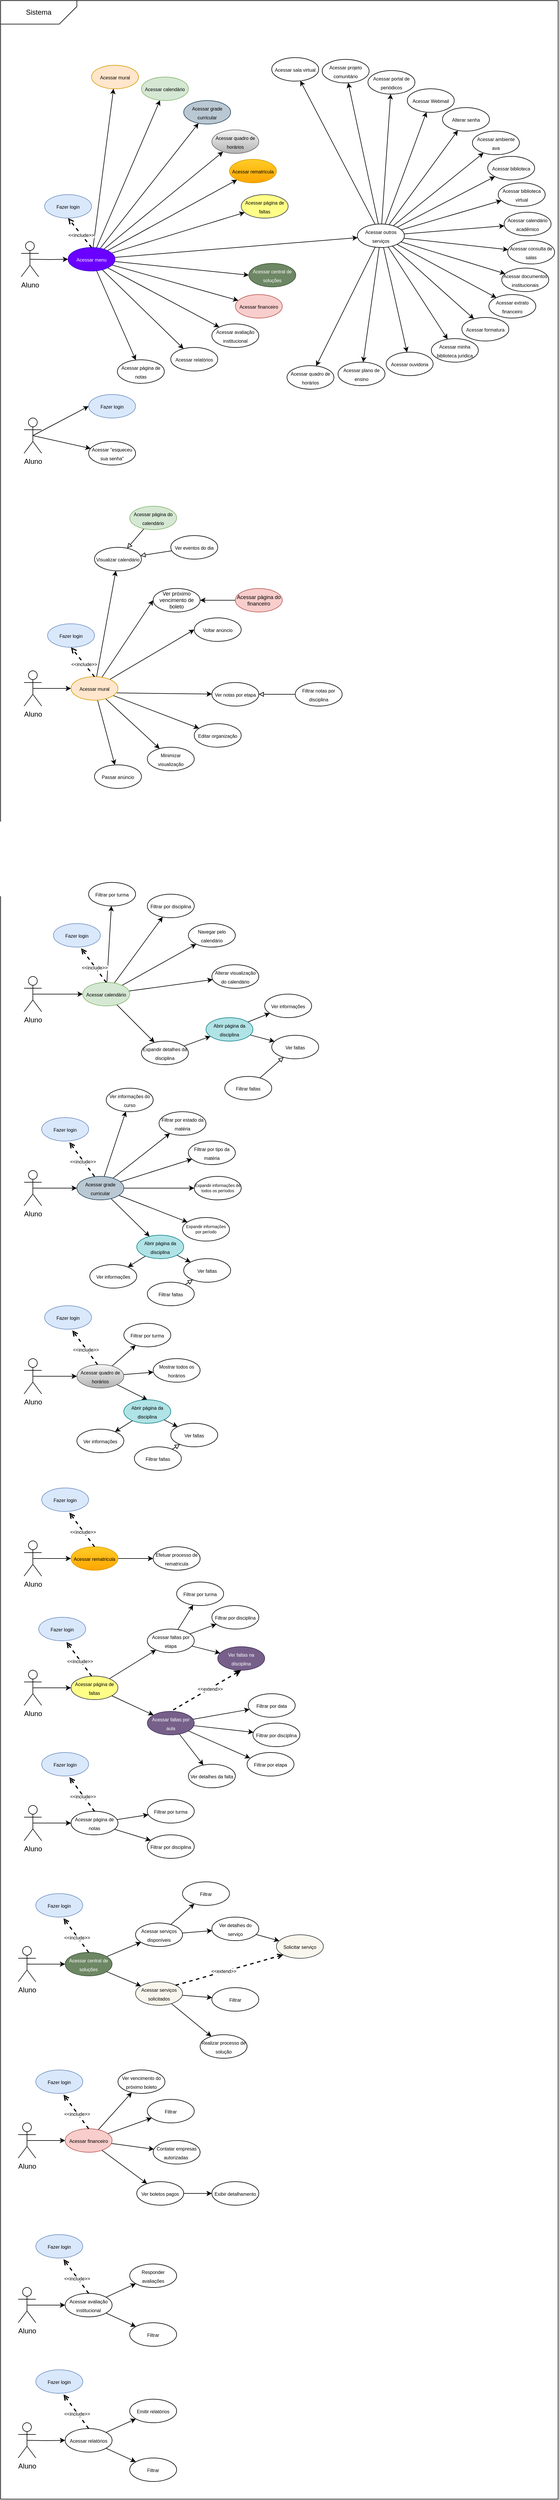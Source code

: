 <mxfile version="24.8.0">
  <diagram name="Página-1" id="YjSBDujEcioqwCKa-zYg">
    <mxGraphModel dx="1858" dy="2414" grid="1" gridSize="10" guides="1" tooltips="1" connect="1" arrows="1" fold="1" page="0" pageScale="1" pageWidth="827" pageHeight="1169" math="0" shadow="0">
      <root>
        <mxCell id="0" />
        <mxCell id="1" parent="0" />
        <mxCell id="uEoDUOawHJwIx11boBey-343" value="" style="rounded=0;orthogonalLoop=1;jettySize=auto;html=1;entryX=0;entryY=0.5;entryDx=0;entryDy=0;exitX=0.5;exitY=0.5;exitDx=0;exitDy=0;exitPerimeter=0;" parent="1" source="uEoDUOawHJwIx11boBey-339" target="uEoDUOawHJwIx11boBey-344" edge="1">
          <mxGeometry relative="1" as="geometry">
            <mxPoint x="-1010" y="-993.684" as="sourcePoint" />
            <mxPoint x="-930" y="-1040" as="targetPoint" />
          </mxGeometry>
        </mxCell>
        <mxCell id="uEoDUOawHJwIx11boBey-346" value="" style="rounded=0;orthogonalLoop=1;jettySize=auto;html=1;exitX=0.5;exitY=0.5;exitDx=0;exitDy=0;exitPerimeter=0;" parent="1" source="uEoDUOawHJwIx11boBey-339" target="uEoDUOawHJwIx11boBey-345" edge="1">
          <mxGeometry relative="1" as="geometry" />
        </mxCell>
        <mxCell id="uEoDUOawHJwIx11boBey-339" value="Aluno&lt;div&gt;&lt;br&gt;&lt;/div&gt;" style="shape=umlActor;verticalLabelPosition=bottom;verticalAlign=top;html=1;outlineConnect=0;" parent="1" vertex="1">
          <mxGeometry x="-1040" y="-1020" width="30" height="60" as="geometry" />
        </mxCell>
        <mxCell id="uEoDUOawHJwIx11boBey-344" value="&lt;font style=&quot;font-size: 8px;&quot;&gt;Fazer login&lt;/font&gt;" style="ellipse;whiteSpace=wrap;html=1;fillColor=#dae8fc;strokeColor=#6c8ebf;" parent="1" vertex="1">
          <mxGeometry x="-930" y="-1060" width="80" height="40" as="geometry" />
        </mxCell>
        <mxCell id="uEoDUOawHJwIx11boBey-345" value="&lt;span style=&quot;font-size: 8px;&quot;&gt;Acessar &quot;esqueceu sua senha&quot;&lt;/span&gt;" style="ellipse;whiteSpace=wrap;html=1;" parent="1" vertex="1">
          <mxGeometry x="-930" y="-980" width="80" height="40" as="geometry" />
        </mxCell>
        <mxCell id="uEoDUOawHJwIx11boBey-355" value="" style="edgeStyle=orthogonalEdgeStyle;rounded=0;orthogonalLoop=1;jettySize=auto;html=1;exitX=0.5;exitY=0.5;exitDx=0;exitDy=0;exitPerimeter=0;" parent="1" source="uEoDUOawHJwIx11boBey-348" target="uEoDUOawHJwIx11boBey-354" edge="1">
          <mxGeometry relative="1" as="geometry" />
        </mxCell>
        <mxCell id="uEoDUOawHJwIx11boBey-348" value="Aluno" style="shape=umlActor;verticalLabelPosition=bottom;verticalAlign=top;html=1;outlineConnect=0;" parent="1" vertex="1">
          <mxGeometry x="-1040" y="-590" width="30" height="60" as="geometry" />
        </mxCell>
        <mxCell id="uEoDUOawHJwIx11boBey-360" value="" style="rounded=0;orthogonalLoop=1;jettySize=auto;html=1;" parent="1" source="uEoDUOawHJwIx11boBey-354" target="uEoDUOawHJwIx11boBey-359" edge="1">
          <mxGeometry relative="1" as="geometry" />
        </mxCell>
        <mxCell id="uEoDUOawHJwIx11boBey-362" value="" style="rounded=0;orthogonalLoop=1;jettySize=auto;html=1;" parent="1" source="uEoDUOawHJwIx11boBey-354" target="uEoDUOawHJwIx11boBey-361" edge="1">
          <mxGeometry relative="1" as="geometry" />
        </mxCell>
        <mxCell id="uEoDUOawHJwIx11boBey-365" value="" style="rounded=0;orthogonalLoop=1;jettySize=auto;html=1;" parent="1" source="uEoDUOawHJwIx11boBey-354" target="uEoDUOawHJwIx11boBey-364" edge="1">
          <mxGeometry relative="1" as="geometry" />
        </mxCell>
        <mxCell id="uEoDUOawHJwIx11boBey-367" value="" style="rounded=0;orthogonalLoop=1;jettySize=auto;html=1;exitX=0.975;exitY=0.692;exitDx=0;exitDy=0;exitPerimeter=0;" parent="1" source="uEoDUOawHJwIx11boBey-354" target="uEoDUOawHJwIx11boBey-382" edge="1">
          <mxGeometry relative="1" as="geometry">
            <mxPoint x="-880" y="-530" as="sourcePoint" />
            <mxPoint x="-760" y="-540" as="targetPoint" />
          </mxGeometry>
        </mxCell>
        <mxCell id="uEoDUOawHJwIx11boBey-381" value="" style="rounded=0;orthogonalLoop=1;jettySize=auto;html=1;" parent="1" source="uEoDUOawHJwIx11boBey-354" target="uEoDUOawHJwIx11boBey-380" edge="1">
          <mxGeometry relative="1" as="geometry" />
        </mxCell>
        <mxCell id="uEoDUOawHJwIx11boBey-383" value="" style="rounded=0;orthogonalLoop=1;jettySize=auto;html=1;entryX=0;entryY=0.5;entryDx=0;entryDy=0;" parent="1" source="uEoDUOawHJwIx11boBey-354" target="uEoDUOawHJwIx11boBey-366" edge="1">
          <mxGeometry relative="1" as="geometry" />
        </mxCell>
        <mxCell id="uEoDUOawHJwIx11boBey-387" value="" style="rounded=0;orthogonalLoop=1;jettySize=auto;html=1;entryX=0;entryY=0.5;entryDx=0;entryDy=0;" parent="1" source="uEoDUOawHJwIx11boBey-354" target="uEoDUOawHJwIx11boBey-386" edge="1">
          <mxGeometry relative="1" as="geometry" />
        </mxCell>
        <mxCell id="uEoDUOawHJwIx11boBey-354" value="&lt;span style=&quot;font-size: 8px;&quot;&gt;Acessar mural&lt;/span&gt;" style="ellipse;whiteSpace=wrap;html=1;fillColor=#ffe6cc;strokeColor=#d79b00;" parent="1" vertex="1">
          <mxGeometry x="-960" y="-580" width="80" height="40" as="geometry" />
        </mxCell>
        <mxCell id="uEoDUOawHJwIx11boBey-356" value="&lt;span style=&quot;font-size: 8px;&quot;&gt;Fazer login&lt;/span&gt;" style="ellipse;whiteSpace=wrap;html=1;fillColor=#dae8fc;strokeColor=#6c8ebf;" parent="1" vertex="1">
          <mxGeometry x="-1000" y="-670" width="80" height="40" as="geometry" />
        </mxCell>
        <mxCell id="uEoDUOawHJwIx11boBey-357" value="" style="endArrow=open;dashed=1;html=1;strokeWidth=2;rounded=0;entryX=0.5;entryY=1;entryDx=0;entryDy=0;exitX=0.5;exitY=0;exitDx=0;exitDy=0;startArrow=none;startFill=0;endFill=0;endSize=6;startSize=6;jumpSize=6;strokeColor=default;" parent="1" source="uEoDUOawHJwIx11boBey-354" target="uEoDUOawHJwIx11boBey-356" edge="1">
          <mxGeometry width="50" height="50" relative="1" as="geometry">
            <mxPoint x="-900" y="-580" as="sourcePoint" />
            <mxPoint x="-850" y="-630" as="targetPoint" />
          </mxGeometry>
        </mxCell>
        <mxCell id="uEoDUOawHJwIx11boBey-358" value="&amp;lt;&amp;lt;include&amp;gt;&amp;gt;" style="edgeLabel;html=1;align=center;verticalAlign=middle;resizable=0;points=[];fontSize=8;" parent="uEoDUOawHJwIx11boBey-357" vertex="1" connectable="0">
          <mxGeometry x="-0.107" y="1" relative="1" as="geometry">
            <mxPoint as="offset" />
          </mxGeometry>
        </mxCell>
        <mxCell id="uEoDUOawHJwIx11boBey-375" value="" style="rounded=0;orthogonalLoop=1;jettySize=auto;html=1;startArrow=block;startFill=0;endArrow=none;endFill=0;" parent="1" source="uEoDUOawHJwIx11boBey-359" target="uEoDUOawHJwIx11boBey-371" edge="1">
          <mxGeometry relative="1" as="geometry" />
        </mxCell>
        <mxCell id="uEoDUOawHJwIx11boBey-377" value="" style="rounded=0;orthogonalLoop=1;jettySize=auto;html=1;endArrow=none;endFill=0;startArrow=block;startFill=0;" parent="1" source="uEoDUOawHJwIx11boBey-359" target="uEoDUOawHJwIx11boBey-376" edge="1">
          <mxGeometry relative="1" as="geometry" />
        </mxCell>
        <mxCell id="uEoDUOawHJwIx11boBey-359" value="&lt;span style=&quot;font-size: 8px;&quot;&gt;Visualizar calendário&lt;/span&gt;" style="ellipse;whiteSpace=wrap;html=1;" parent="1" vertex="1">
          <mxGeometry x="-920" y="-800" width="80" height="40" as="geometry" />
        </mxCell>
        <mxCell id="uEoDUOawHJwIx11boBey-361" value="&lt;span style=&quot;font-size: 8px;&quot;&gt;Editar organização&lt;/span&gt;" style="ellipse;whiteSpace=wrap;html=1;" parent="1" vertex="1">
          <mxGeometry x="-750" y="-500" width="80" height="40" as="geometry" />
        </mxCell>
        <mxCell id="uEoDUOawHJwIx11boBey-364" value="&lt;span style=&quot;font-size: 8px;&quot;&gt;Passar anúncio&lt;/span&gt;" style="ellipse;whiteSpace=wrap;html=1;" parent="1" vertex="1">
          <mxGeometry x="-920" y="-430" width="80" height="40" as="geometry" />
        </mxCell>
        <mxCell id="uEoDUOawHJwIx11boBey-366" value="&lt;span style=&quot;font-size: 8px;&quot;&gt;Voltar anúncio&lt;/span&gt;" style="ellipse;whiteSpace=wrap;html=1;" parent="1" vertex="1">
          <mxGeometry x="-750" y="-680" width="80" height="40" as="geometry" />
        </mxCell>
        <mxCell id="uEoDUOawHJwIx11boBey-371" value="&lt;span style=&quot;font-size: 8px;&quot;&gt;Acessar página do calendário&lt;/span&gt;" style="ellipse;whiteSpace=wrap;html=1;fillColor=#d5e8d4;strokeColor=#82b366;" parent="1" vertex="1">
          <mxGeometry x="-860" y="-870" width="80" height="40" as="geometry" />
        </mxCell>
        <mxCell id="uEoDUOawHJwIx11boBey-376" value="&lt;span style=&quot;font-size: 8px;&quot;&gt;Ver eventos do dia&lt;/span&gt;" style="ellipse;whiteSpace=wrap;html=1;" parent="1" vertex="1">
          <mxGeometry x="-790" y="-820" width="80" height="40" as="geometry" />
        </mxCell>
        <mxCell id="uEoDUOawHJwIx11boBey-380" value="&lt;span style=&quot;font-size: 8px;&quot;&gt;Minimizar visualização&lt;/span&gt;" style="ellipse;whiteSpace=wrap;html=1;" parent="1" vertex="1">
          <mxGeometry x="-830" y="-460" width="80" height="40" as="geometry" />
        </mxCell>
        <mxCell id="uEoDUOawHJwIx11boBey-382" value="&lt;span style=&quot;font-size: 8px;&quot;&gt;Ver notas por etapa&lt;/span&gt;" style="ellipse;whiteSpace=wrap;html=1;" parent="1" vertex="1">
          <mxGeometry x="-720" y="-570" width="80" height="40" as="geometry" />
        </mxCell>
        <mxCell id="uEoDUOawHJwIx11boBey-385" value="" style="edgeStyle=orthogonalEdgeStyle;rounded=0;orthogonalLoop=1;jettySize=auto;html=1;endArrow=block;endFill=0;" parent="1" source="uEoDUOawHJwIx11boBey-384" target="uEoDUOawHJwIx11boBey-382" edge="1">
          <mxGeometry relative="1" as="geometry" />
        </mxCell>
        <mxCell id="uEoDUOawHJwIx11boBey-384" value="&lt;span style=&quot;font-size: 8px;&quot;&gt;Filtrar notas por disciplina&lt;/span&gt;" style="ellipse;whiteSpace=wrap;html=1;" parent="1" vertex="1">
          <mxGeometry x="-578" y="-570" width="80" height="40" as="geometry" />
        </mxCell>
        <mxCell id="uEoDUOawHJwIx11boBey-386" value="&lt;span style=&quot;font-size: 9px;&quot;&gt;Ver próximo vencimento de boleto&lt;/span&gt;" style="ellipse;whiteSpace=wrap;html=1;fontSize=9;" parent="1" vertex="1">
          <mxGeometry x="-820" y="-730" width="80" height="40" as="geometry" />
        </mxCell>
        <mxCell id="uEoDUOawHJwIx11boBey-389" value="" style="edgeStyle=orthogonalEdgeStyle;rounded=0;orthogonalLoop=1;jettySize=auto;html=1;" parent="1" source="uEoDUOawHJwIx11boBey-388" target="uEoDUOawHJwIx11boBey-386" edge="1">
          <mxGeometry relative="1" as="geometry" />
        </mxCell>
        <mxCell id="uEoDUOawHJwIx11boBey-388" value="&lt;span style=&quot;font-size: 9px;&quot;&gt;Acessar página do financeiro&lt;/span&gt;" style="ellipse;whiteSpace=wrap;html=1;fontSize=9;fillColor=#f8cecc;strokeColor=#b85450;" parent="1" vertex="1">
          <mxGeometry x="-680" y="-730" width="80" height="40" as="geometry" />
        </mxCell>
        <mxCell id="uEoDUOawHJwIx11boBey-396" value="" style="edgeStyle=orthogonalEdgeStyle;rounded=0;orthogonalLoop=1;jettySize=auto;html=1;exitX=0.5;exitY=0.5;exitDx=0;exitDy=0;exitPerimeter=0;" parent="1" source="uEoDUOawHJwIx11boBey-393" target="uEoDUOawHJwIx11boBey-395" edge="1">
          <mxGeometry relative="1" as="geometry" />
        </mxCell>
        <mxCell id="uEoDUOawHJwIx11boBey-393" value="Aluno" style="shape=umlActor;verticalLabelPosition=bottom;verticalAlign=top;html=1;outlineConnect=0;" parent="1" vertex="1">
          <mxGeometry x="-1040" y="-70" width="30" height="60" as="geometry" />
        </mxCell>
        <mxCell id="gP3BEwSbc9grAIc68SFe-2" value="" style="rounded=0;orthogonalLoop=1;jettySize=auto;html=1;" parent="1" source="uEoDUOawHJwIx11boBey-395" target="gP3BEwSbc9grAIc68SFe-1" edge="1">
          <mxGeometry relative="1" as="geometry" />
        </mxCell>
        <mxCell id="gP3BEwSbc9grAIc68SFe-4" value="" style="rounded=0;orthogonalLoop=1;jettySize=auto;html=1;" parent="1" source="uEoDUOawHJwIx11boBey-395" target="gP3BEwSbc9grAIc68SFe-3" edge="1">
          <mxGeometry relative="1" as="geometry" />
        </mxCell>
        <mxCell id="gP3BEwSbc9grAIc68SFe-6" value="" style="rounded=0;orthogonalLoop=1;jettySize=auto;html=1;" parent="1" source="uEoDUOawHJwIx11boBey-395" target="gP3BEwSbc9grAIc68SFe-5" edge="1">
          <mxGeometry relative="1" as="geometry" />
        </mxCell>
        <mxCell id="gP3BEwSbc9grAIc68SFe-8" value="" style="rounded=0;orthogonalLoop=1;jettySize=auto;html=1;" parent="1" source="uEoDUOawHJwIx11boBey-395" target="gP3BEwSbc9grAIc68SFe-7" edge="1">
          <mxGeometry relative="1" as="geometry" />
        </mxCell>
        <mxCell id="gP3BEwSbc9grAIc68SFe-10" value="" style="rounded=0;orthogonalLoop=1;jettySize=auto;html=1;" parent="1" source="uEoDUOawHJwIx11boBey-395" target="gP3BEwSbc9grAIc68SFe-9" edge="1">
          <mxGeometry relative="1" as="geometry" />
        </mxCell>
        <mxCell id="uEoDUOawHJwIx11boBey-395" value="&lt;span style=&quot;font-size: 8px;&quot;&gt;Acessar calendário&lt;/span&gt;" style="ellipse;whiteSpace=wrap;html=1;fillColor=#d5e8d4;strokeColor=#82b366;" parent="1" vertex="1">
          <mxGeometry x="-940" y="-60" width="80" height="40" as="geometry" />
        </mxCell>
        <mxCell id="uEoDUOawHJwIx11boBey-397" value="&lt;span style=&quot;font-size: 8px;&quot;&gt;Fazer login&lt;/span&gt;" style="ellipse;whiteSpace=wrap;html=1;fillColor=#dae8fc;strokeColor=#6c8ebf;" parent="1" vertex="1">
          <mxGeometry x="-990" y="-160" width="80" height="40" as="geometry" />
        </mxCell>
        <mxCell id="uEoDUOawHJwIx11boBey-398" value="" style="endArrow=open;dashed=1;html=1;strokeWidth=2;rounded=0;entryX=0.59;entryY=1.046;entryDx=0;entryDy=0;exitX=0.5;exitY=0;exitDx=0;exitDy=0;startArrow=none;startFill=0;endFill=0;endSize=6;startSize=6;jumpSize=6;strokeColor=default;entryPerimeter=0;" parent="1" source="uEoDUOawHJwIx11boBey-395" target="uEoDUOawHJwIx11boBey-397" edge="1">
          <mxGeometry width="50" height="50" relative="1" as="geometry">
            <mxPoint x="-900" y="-60" as="sourcePoint" />
            <mxPoint x="-940" y="-110" as="targetPoint" />
          </mxGeometry>
        </mxCell>
        <mxCell id="uEoDUOawHJwIx11boBey-399" value="&amp;lt;&amp;lt;include&amp;gt;&amp;gt;" style="edgeLabel;html=1;align=center;verticalAlign=middle;resizable=0;points=[];fontSize=8;" parent="uEoDUOawHJwIx11boBey-398" vertex="1" connectable="0">
          <mxGeometry x="-0.107" y="1" relative="1" as="geometry">
            <mxPoint as="offset" />
          </mxGeometry>
        </mxCell>
        <mxCell id="gP3BEwSbc9grAIc68SFe-1" value="&lt;span style=&quot;font-size: 8px;&quot;&gt;Filtrar por turma&lt;/span&gt;" style="ellipse;whiteSpace=wrap;html=1;" parent="1" vertex="1">
          <mxGeometry x="-930" y="-230" width="80" height="40" as="geometry" />
        </mxCell>
        <mxCell id="gP3BEwSbc9grAIc68SFe-3" value="&lt;span style=&quot;font-size: 8px;&quot;&gt;Filtrar por disciplina&lt;/span&gt;" style="ellipse;whiteSpace=wrap;html=1;" parent="1" vertex="1">
          <mxGeometry x="-830" y="-210" width="80" height="40" as="geometry" />
        </mxCell>
        <mxCell id="gP3BEwSbc9grAIc68SFe-5" value="&lt;span style=&quot;font-size: 8px;&quot;&gt;Navegar pelo calendário&lt;/span&gt;" style="ellipse;whiteSpace=wrap;html=1;" parent="1" vertex="1">
          <mxGeometry x="-760" y="-160" width="80" height="40" as="geometry" />
        </mxCell>
        <mxCell id="gP3BEwSbc9grAIc68SFe-7" value="&lt;span style=&quot;font-size: 8px;&quot;&gt;Alterar visualização do calendário&lt;/span&gt;" style="ellipse;whiteSpace=wrap;html=1;" parent="1" vertex="1">
          <mxGeometry x="-720" y="-90" width="80" height="40" as="geometry" />
        </mxCell>
        <mxCell id="gP3BEwSbc9grAIc68SFe-12" value="" style="rounded=0;orthogonalLoop=1;jettySize=auto;html=1;" parent="1" source="gP3BEwSbc9grAIc68SFe-9" target="gP3BEwSbc9grAIc68SFe-11" edge="1">
          <mxGeometry relative="1" as="geometry" />
        </mxCell>
        <mxCell id="gP3BEwSbc9grAIc68SFe-9" value="&lt;span style=&quot;font-size: 8px;&quot;&gt;Expandir detalhes da disciplina&lt;/span&gt;" style="ellipse;whiteSpace=wrap;html=1;" parent="1" vertex="1">
          <mxGeometry x="-840" y="40" width="80" height="40" as="geometry" />
        </mxCell>
        <mxCell id="gP3BEwSbc9grAIc68SFe-14" value="" style="rounded=0;orthogonalLoop=1;jettySize=auto;html=1;" parent="1" source="gP3BEwSbc9grAIc68SFe-11" target="gP3BEwSbc9grAIc68SFe-13" edge="1">
          <mxGeometry relative="1" as="geometry" />
        </mxCell>
        <mxCell id="gP3BEwSbc9grAIc68SFe-16" value="" style="rounded=0;orthogonalLoop=1;jettySize=auto;html=1;" parent="1" source="gP3BEwSbc9grAIc68SFe-11" target="gP3BEwSbc9grAIc68SFe-15" edge="1">
          <mxGeometry relative="1" as="geometry" />
        </mxCell>
        <mxCell id="gP3BEwSbc9grAIc68SFe-11" value="&lt;span style=&quot;font-size: 8px;&quot;&gt;Abrir página da disciplina&lt;/span&gt;" style="ellipse;whiteSpace=wrap;html=1;fillColor=#b0e3e6;strokeColor=#0e8088;" parent="1" vertex="1">
          <mxGeometry x="-730" width="80" height="40" as="geometry" />
        </mxCell>
        <mxCell id="gP3BEwSbc9grAIc68SFe-13" value="&lt;span style=&quot;font-size: 8px;&quot;&gt;Ver informações&lt;/span&gt;" style="ellipse;whiteSpace=wrap;html=1;" parent="1" vertex="1">
          <mxGeometry x="-630" y="-40" width="80" height="40" as="geometry" />
        </mxCell>
        <mxCell id="gP3BEwSbc9grAIc68SFe-15" value="&lt;span style=&quot;font-size: 8px;&quot;&gt;Ver faltas&lt;/span&gt;" style="ellipse;whiteSpace=wrap;html=1;" parent="1" vertex="1">
          <mxGeometry x="-618" y="30" width="80" height="40" as="geometry" />
        </mxCell>
        <mxCell id="gP3BEwSbc9grAIc68SFe-18" value="" style="rounded=0;orthogonalLoop=1;jettySize=auto;html=1;endArrow=block;endFill=0;" parent="1" source="gP3BEwSbc9grAIc68SFe-17" target="gP3BEwSbc9grAIc68SFe-15" edge="1">
          <mxGeometry relative="1" as="geometry" />
        </mxCell>
        <mxCell id="gP3BEwSbc9grAIc68SFe-17" value="&lt;span style=&quot;font-size: 8px;&quot;&gt;Filtrar faltas&lt;/span&gt;" style="ellipse;whiteSpace=wrap;html=1;" parent="1" vertex="1">
          <mxGeometry x="-698" y="100" width="80" height="40" as="geometry" />
        </mxCell>
        <mxCell id="gP3BEwSbc9grAIc68SFe-24" value="" style="rounded=0;orthogonalLoop=1;jettySize=auto;html=1;exitX=0.5;exitY=0.5;exitDx=0;exitDy=0;exitPerimeter=0;" parent="1" source="gP3BEwSbc9grAIc68SFe-22" target="gP3BEwSbc9grAIc68SFe-23" edge="1">
          <mxGeometry relative="1" as="geometry" />
        </mxCell>
        <mxCell id="gP3BEwSbc9grAIc68SFe-22" value="Aluno" style="shape=umlActor;verticalLabelPosition=bottom;verticalAlign=top;html=1;outlineConnect=0;" parent="1" vertex="1">
          <mxGeometry x="-1040" y="260" width="30" height="60" as="geometry" />
        </mxCell>
        <mxCell id="gP3BEwSbc9grAIc68SFe-26" value="" style="rounded=0;orthogonalLoop=1;jettySize=auto;html=1;" parent="1" source="gP3BEwSbc9grAIc68SFe-23" target="gP3BEwSbc9grAIc68SFe-25" edge="1">
          <mxGeometry relative="1" as="geometry" />
        </mxCell>
        <mxCell id="njlnDj5Y1v45GE_lfZrX-2" value="" style="rounded=0;orthogonalLoop=1;jettySize=auto;html=1;" parent="1" source="gP3BEwSbc9grAIc68SFe-23" target="njlnDj5Y1v45GE_lfZrX-1" edge="1">
          <mxGeometry relative="1" as="geometry" />
        </mxCell>
        <mxCell id="njlnDj5Y1v45GE_lfZrX-4" value="" style="rounded=0;orthogonalLoop=1;jettySize=auto;html=1;" parent="1" source="gP3BEwSbc9grAIc68SFe-23" target="njlnDj5Y1v45GE_lfZrX-3" edge="1">
          <mxGeometry relative="1" as="geometry" />
        </mxCell>
        <mxCell id="njlnDj5Y1v45GE_lfZrX-6" value="" style="rounded=0;orthogonalLoop=1;jettySize=auto;html=1;" parent="1" source="gP3BEwSbc9grAIc68SFe-23" target="njlnDj5Y1v45GE_lfZrX-5" edge="1">
          <mxGeometry relative="1" as="geometry" />
        </mxCell>
        <mxCell id="njlnDj5Y1v45GE_lfZrX-8" value="" style="rounded=0;orthogonalLoop=1;jettySize=auto;html=1;" parent="1" source="gP3BEwSbc9grAIc68SFe-23" target="njlnDj5Y1v45GE_lfZrX-7" edge="1">
          <mxGeometry relative="1" as="geometry" />
        </mxCell>
        <mxCell id="njlnDj5Y1v45GE_lfZrX-16" value="" style="rounded=0;orthogonalLoop=1;jettySize=auto;html=1;" parent="1" source="gP3BEwSbc9grAIc68SFe-23" target="njlnDj5Y1v45GE_lfZrX-11" edge="1">
          <mxGeometry relative="1" as="geometry" />
        </mxCell>
        <mxCell id="gP3BEwSbc9grAIc68SFe-23" value="&lt;span style=&quot;font-size: 8px;&quot;&gt;Acessar grade curricular&lt;/span&gt;" style="ellipse;whiteSpace=wrap;html=1;fillColor=#bac8d3;strokeColor=#23445d;fontColor=#000000;" parent="1" vertex="1">
          <mxGeometry x="-950" y="270" width="80" height="40" as="geometry" />
        </mxCell>
        <mxCell id="gP3BEwSbc9grAIc68SFe-25" value="&lt;span style=&quot;font-size: 8px;&quot;&gt;Ver informações do curso&lt;/span&gt;" style="ellipse;whiteSpace=wrap;html=1;" parent="1" vertex="1">
          <mxGeometry x="-900" y="120" width="80" height="40" as="geometry" />
        </mxCell>
        <mxCell id="njlnDj5Y1v45GE_lfZrX-1" value="&lt;span style=&quot;font-size: 8px;&quot;&gt;Filtrar por estado da matéria&lt;/span&gt;" style="ellipse;whiteSpace=wrap;html=1;" parent="1" vertex="1">
          <mxGeometry x="-810" y="160" width="80" height="40" as="geometry" />
        </mxCell>
        <mxCell id="njlnDj5Y1v45GE_lfZrX-3" value="&lt;span style=&quot;font-size: 8px;&quot;&gt;Filtrar por tipo da matéria&lt;/span&gt;" style="ellipse;whiteSpace=wrap;html=1;" parent="1" vertex="1">
          <mxGeometry x="-760" y="210" width="80" height="40" as="geometry" />
        </mxCell>
        <mxCell id="njlnDj5Y1v45GE_lfZrX-5" value="&lt;span style=&quot;font-size: 7px;&quot;&gt;Expandir informações de todos os períodos&lt;/span&gt;" style="ellipse;whiteSpace=wrap;html=1;fontSize=7;" parent="1" vertex="1">
          <mxGeometry x="-750" y="270" width="80" height="40" as="geometry" />
        </mxCell>
        <mxCell id="njlnDj5Y1v45GE_lfZrX-7" value="&lt;span style=&quot;font-size: 7px;&quot;&gt;Expandir informações por período&lt;/span&gt;" style="ellipse;whiteSpace=wrap;html=1;fontSize=7;" parent="1" vertex="1">
          <mxGeometry x="-770" y="340" width="80" height="40" as="geometry" />
        </mxCell>
        <mxCell id="njlnDj5Y1v45GE_lfZrX-9" value="" style="rounded=0;orthogonalLoop=1;jettySize=auto;html=1;" parent="1" source="njlnDj5Y1v45GE_lfZrX-11" target="njlnDj5Y1v45GE_lfZrX-12" edge="1">
          <mxGeometry relative="1" as="geometry" />
        </mxCell>
        <mxCell id="njlnDj5Y1v45GE_lfZrX-10" value="" style="rounded=0;orthogonalLoop=1;jettySize=auto;html=1;" parent="1" source="njlnDj5Y1v45GE_lfZrX-11" target="njlnDj5Y1v45GE_lfZrX-13" edge="1">
          <mxGeometry relative="1" as="geometry" />
        </mxCell>
        <mxCell id="njlnDj5Y1v45GE_lfZrX-11" value="&lt;span style=&quot;font-size: 8px;&quot;&gt;Abrir página da disciplina&lt;/span&gt;" style="ellipse;whiteSpace=wrap;html=1;fillColor=#b0e3e6;strokeColor=#0e8088;" parent="1" vertex="1">
          <mxGeometry x="-848" y="370" width="80" height="40" as="geometry" />
        </mxCell>
        <mxCell id="njlnDj5Y1v45GE_lfZrX-12" value="&lt;span style=&quot;font-size: 8px;&quot;&gt;Ver informações&lt;/span&gt;" style="ellipse;whiteSpace=wrap;html=1;" parent="1" vertex="1">
          <mxGeometry x="-928" y="420" width="80" height="40" as="geometry" />
        </mxCell>
        <mxCell id="njlnDj5Y1v45GE_lfZrX-13" value="&lt;span style=&quot;font-size: 8px;&quot;&gt;Ver faltas&lt;/span&gt;" style="ellipse;whiteSpace=wrap;html=1;" parent="1" vertex="1">
          <mxGeometry x="-768" y="410" width="80" height="40" as="geometry" />
        </mxCell>
        <mxCell id="njlnDj5Y1v45GE_lfZrX-14" value="" style="rounded=0;orthogonalLoop=1;jettySize=auto;html=1;endArrow=block;endFill=0;" parent="1" source="njlnDj5Y1v45GE_lfZrX-15" target="njlnDj5Y1v45GE_lfZrX-13" edge="1">
          <mxGeometry relative="1" as="geometry" />
        </mxCell>
        <mxCell id="njlnDj5Y1v45GE_lfZrX-15" value="&lt;span style=&quot;font-size: 8px;&quot;&gt;Filtrar faltas&lt;/span&gt;" style="ellipse;whiteSpace=wrap;html=1;" parent="1" vertex="1">
          <mxGeometry x="-830" y="450" width="80" height="40" as="geometry" />
        </mxCell>
        <mxCell id="njlnDj5Y1v45GE_lfZrX-20" value="" style="edgeStyle=orthogonalEdgeStyle;rounded=0;orthogonalLoop=1;jettySize=auto;html=1;exitX=0.5;exitY=0.5;exitDx=0;exitDy=0;exitPerimeter=0;" parent="1" source="njlnDj5Y1v45GE_lfZrX-17" target="njlnDj5Y1v45GE_lfZrX-19" edge="1">
          <mxGeometry relative="1" as="geometry" />
        </mxCell>
        <mxCell id="njlnDj5Y1v45GE_lfZrX-17" value="Aluno" style="shape=umlActor;verticalLabelPosition=bottom;verticalAlign=top;html=1;outlineConnect=0;" parent="1" vertex="1">
          <mxGeometry x="-1040" y="580" width="30" height="60" as="geometry" />
        </mxCell>
        <mxCell id="njlnDj5Y1v45GE_lfZrX-22" value="" style="rounded=0;orthogonalLoop=1;jettySize=auto;html=1;" parent="1" source="njlnDj5Y1v45GE_lfZrX-19" target="njlnDj5Y1v45GE_lfZrX-21" edge="1">
          <mxGeometry relative="1" as="geometry" />
        </mxCell>
        <mxCell id="njlnDj5Y1v45GE_lfZrX-24" value="" style="rounded=0;orthogonalLoop=1;jettySize=auto;html=1;" parent="1" source="njlnDj5Y1v45GE_lfZrX-19" target="njlnDj5Y1v45GE_lfZrX-23" edge="1">
          <mxGeometry relative="1" as="geometry" />
        </mxCell>
        <mxCell id="njlnDj5Y1v45GE_lfZrX-32" value="" style="rounded=0;orthogonalLoop=1;jettySize=auto;html=1;entryX=0.5;entryY=0;entryDx=0;entryDy=0;" parent="1" source="njlnDj5Y1v45GE_lfZrX-19" target="njlnDj5Y1v45GE_lfZrX-27" edge="1">
          <mxGeometry relative="1" as="geometry" />
        </mxCell>
        <mxCell id="njlnDj5Y1v45GE_lfZrX-19" value="&lt;span style=&quot;font-size: 8px;&quot;&gt;Acessar quadro de horários&lt;/span&gt;" style="ellipse;whiteSpace=wrap;html=1;fillColor=#f5f5f5;gradientColor=#b3b3b3;strokeColor=#666666;" parent="1" vertex="1">
          <mxGeometry x="-950" y="590" width="80" height="40" as="geometry" />
        </mxCell>
        <mxCell id="njlnDj5Y1v45GE_lfZrX-21" value="&lt;span style=&quot;font-size: 8px;&quot;&gt;Filtrar por turma&lt;/span&gt;" style="ellipse;whiteSpace=wrap;html=1;" parent="1" vertex="1">
          <mxGeometry x="-870" y="520" width="80" height="40" as="geometry" />
        </mxCell>
        <mxCell id="njlnDj5Y1v45GE_lfZrX-23" value="&lt;span style=&quot;font-size: 8px;&quot;&gt;Mostrar todos os horários&lt;/span&gt;" style="ellipse;whiteSpace=wrap;html=1;" parent="1" vertex="1">
          <mxGeometry x="-820" y="580" width="80" height="40" as="geometry" />
        </mxCell>
        <mxCell id="njlnDj5Y1v45GE_lfZrX-25" value="" style="rounded=0;orthogonalLoop=1;jettySize=auto;html=1;" parent="1" source="njlnDj5Y1v45GE_lfZrX-27" target="njlnDj5Y1v45GE_lfZrX-28" edge="1">
          <mxGeometry relative="1" as="geometry" />
        </mxCell>
        <mxCell id="njlnDj5Y1v45GE_lfZrX-26" value="" style="rounded=0;orthogonalLoop=1;jettySize=auto;html=1;" parent="1" source="njlnDj5Y1v45GE_lfZrX-27" target="njlnDj5Y1v45GE_lfZrX-29" edge="1">
          <mxGeometry relative="1" as="geometry" />
        </mxCell>
        <mxCell id="njlnDj5Y1v45GE_lfZrX-27" value="&lt;span style=&quot;font-size: 8px;&quot;&gt;Abrir página da disciplina&lt;/span&gt;" style="ellipse;whiteSpace=wrap;html=1;fillColor=#b0e3e6;strokeColor=#0e8088;" parent="1" vertex="1">
          <mxGeometry x="-870" y="650" width="80" height="40" as="geometry" />
        </mxCell>
        <mxCell id="njlnDj5Y1v45GE_lfZrX-28" value="&lt;span style=&quot;font-size: 8px;&quot;&gt;Ver informações&lt;/span&gt;" style="ellipse;whiteSpace=wrap;html=1;" parent="1" vertex="1">
          <mxGeometry x="-950" y="700" width="80" height="40" as="geometry" />
        </mxCell>
        <mxCell id="njlnDj5Y1v45GE_lfZrX-29" value="&lt;span style=&quot;font-size: 8px;&quot;&gt;Ver faltas&lt;/span&gt;" style="ellipse;whiteSpace=wrap;html=1;" parent="1" vertex="1">
          <mxGeometry x="-790" y="690" width="80" height="40" as="geometry" />
        </mxCell>
        <mxCell id="njlnDj5Y1v45GE_lfZrX-30" value="" style="rounded=0;orthogonalLoop=1;jettySize=auto;html=1;endArrow=block;endFill=0;" parent="1" source="njlnDj5Y1v45GE_lfZrX-31" target="njlnDj5Y1v45GE_lfZrX-29" edge="1">
          <mxGeometry relative="1" as="geometry" />
        </mxCell>
        <mxCell id="njlnDj5Y1v45GE_lfZrX-31" value="&lt;span style=&quot;font-size: 8px;&quot;&gt;Filtrar faltas&lt;/span&gt;" style="ellipse;whiteSpace=wrap;html=1;" parent="1" vertex="1">
          <mxGeometry x="-852" y="730" width="80" height="40" as="geometry" />
        </mxCell>
        <mxCell id="njlnDj5Y1v45GE_lfZrX-36" value="" style="edgeStyle=orthogonalEdgeStyle;rounded=0;orthogonalLoop=1;jettySize=auto;html=1;exitX=0.5;exitY=0.5;exitDx=0;exitDy=0;exitPerimeter=0;" parent="1" source="njlnDj5Y1v45GE_lfZrX-33" target="njlnDj5Y1v45GE_lfZrX-35" edge="1">
          <mxGeometry relative="1" as="geometry" />
        </mxCell>
        <mxCell id="njlnDj5Y1v45GE_lfZrX-33" value="Aluno" style="shape=umlActor;verticalLabelPosition=bottom;verticalAlign=top;html=1;outlineConnect=0;" parent="1" vertex="1">
          <mxGeometry x="-1040" y="890" width="30" height="60" as="geometry" />
        </mxCell>
        <mxCell id="njlnDj5Y1v45GE_lfZrX-38" value="" style="edgeStyle=orthogonalEdgeStyle;rounded=0;orthogonalLoop=1;jettySize=auto;html=1;" parent="1" source="njlnDj5Y1v45GE_lfZrX-35" target="njlnDj5Y1v45GE_lfZrX-37" edge="1">
          <mxGeometry relative="1" as="geometry" />
        </mxCell>
        <mxCell id="njlnDj5Y1v45GE_lfZrX-35" value="&lt;span style=&quot;font-size: 8px;&quot;&gt;Acessar rematricula&lt;/span&gt;" style="ellipse;whiteSpace=wrap;html=1;fillColor=#ffcd28;gradientColor=#ffa500;strokeColor=#d79b00;" parent="1" vertex="1">
          <mxGeometry x="-960" y="900" width="80" height="40" as="geometry" />
        </mxCell>
        <mxCell id="njlnDj5Y1v45GE_lfZrX-37" value="&lt;span style=&quot;font-size: 8px;&quot;&gt;Efetuar processo de rematricula&lt;/span&gt;" style="ellipse;whiteSpace=wrap;html=1;" parent="1" vertex="1">
          <mxGeometry x="-820" y="900" width="80" height="40" as="geometry" />
        </mxCell>
        <mxCell id="njlnDj5Y1v45GE_lfZrX-41" value="" style="edgeStyle=orthogonalEdgeStyle;rounded=0;orthogonalLoop=1;jettySize=auto;html=1;exitX=0.5;exitY=0.5;exitDx=0;exitDy=0;exitPerimeter=0;" parent="1" source="njlnDj5Y1v45GE_lfZrX-39" target="njlnDj5Y1v45GE_lfZrX-40" edge="1">
          <mxGeometry relative="1" as="geometry">
            <Array as="points" />
          </mxGeometry>
        </mxCell>
        <mxCell id="njlnDj5Y1v45GE_lfZrX-39" value="Aluno" style="shape=umlActor;verticalLabelPosition=bottom;verticalAlign=top;html=1;outlineConnect=0;" parent="1" vertex="1">
          <mxGeometry x="-1040" y="1110" width="30" height="60" as="geometry" />
        </mxCell>
        <mxCell id="njlnDj5Y1v45GE_lfZrX-59" value="" style="rounded=0;orthogonalLoop=1;jettySize=auto;html=1;" parent="1" source="njlnDj5Y1v45GE_lfZrX-40" target="njlnDj5Y1v45GE_lfZrX-58" edge="1">
          <mxGeometry relative="1" as="geometry" />
        </mxCell>
        <mxCell id="njlnDj5Y1v45GE_lfZrX-61" value="" style="rounded=0;orthogonalLoop=1;jettySize=auto;html=1;" parent="1" source="njlnDj5Y1v45GE_lfZrX-40" target="njlnDj5Y1v45GE_lfZrX-60" edge="1">
          <mxGeometry relative="1" as="geometry" />
        </mxCell>
        <mxCell id="njlnDj5Y1v45GE_lfZrX-40" value="&lt;span style=&quot;font-size: 8px;&quot;&gt;Acessar página de faltas&lt;/span&gt;" style="ellipse;whiteSpace=wrap;html=1;fillColor=#ffff88;strokeColor=#36393d;" parent="1" vertex="1">
          <mxGeometry x="-960" y="1120" width="80" height="40" as="geometry" />
        </mxCell>
        <mxCell id="njlnDj5Y1v45GE_lfZrX-43" value="&lt;span style=&quot;font-size: 8px;&quot;&gt;Fazer login&lt;/span&gt;" style="ellipse;whiteSpace=wrap;html=1;fillColor=#dae8fc;strokeColor=#6c8ebf;" parent="1" vertex="1">
          <mxGeometry x="-1010" y="170" width="80" height="40" as="geometry" />
        </mxCell>
        <mxCell id="njlnDj5Y1v45GE_lfZrX-44" value="" style="endArrow=open;dashed=1;html=1;strokeWidth=2;rounded=0;entryX=0.59;entryY=1.046;entryDx=0;entryDy=0;exitX=0.5;exitY=0;exitDx=0;exitDy=0;startArrow=none;startFill=0;endFill=0;endSize=6;startSize=6;jumpSize=6;strokeColor=default;entryPerimeter=0;" parent="1" target="njlnDj5Y1v45GE_lfZrX-43" edge="1">
          <mxGeometry width="50" height="50" relative="1" as="geometry">
            <mxPoint x="-920" y="270" as="sourcePoint" />
            <mxPoint x="-960" y="220" as="targetPoint" />
          </mxGeometry>
        </mxCell>
        <mxCell id="njlnDj5Y1v45GE_lfZrX-45" value="&amp;lt;&amp;lt;include&amp;gt;&amp;gt;" style="edgeLabel;html=1;align=center;verticalAlign=middle;resizable=0;points=[];fontSize=8;" parent="njlnDj5Y1v45GE_lfZrX-44" vertex="1" connectable="0">
          <mxGeometry x="-0.107" y="1" relative="1" as="geometry">
            <mxPoint as="offset" />
          </mxGeometry>
        </mxCell>
        <mxCell id="njlnDj5Y1v45GE_lfZrX-46" value="&lt;span style=&quot;font-size: 8px;&quot;&gt;Fazer login&lt;/span&gt;" style="ellipse;whiteSpace=wrap;html=1;fillColor=#dae8fc;strokeColor=#6c8ebf;" parent="1" vertex="1">
          <mxGeometry x="-1005" y="490" width="80" height="40" as="geometry" />
        </mxCell>
        <mxCell id="njlnDj5Y1v45GE_lfZrX-47" value="" style="endArrow=open;dashed=1;html=1;strokeWidth=2;rounded=0;entryX=0.59;entryY=1.046;entryDx=0;entryDy=0;exitX=0.5;exitY=0;exitDx=0;exitDy=0;startArrow=none;startFill=0;endFill=0;endSize=6;startSize=6;jumpSize=6;strokeColor=default;entryPerimeter=0;" parent="1" target="njlnDj5Y1v45GE_lfZrX-46" edge="1">
          <mxGeometry width="50" height="50" relative="1" as="geometry">
            <mxPoint x="-915" y="590" as="sourcePoint" />
            <mxPoint x="-955" y="540" as="targetPoint" />
          </mxGeometry>
        </mxCell>
        <mxCell id="njlnDj5Y1v45GE_lfZrX-48" value="&amp;lt;&amp;lt;include&amp;gt;&amp;gt;" style="edgeLabel;html=1;align=center;verticalAlign=middle;resizable=0;points=[];fontSize=8;" parent="njlnDj5Y1v45GE_lfZrX-47" vertex="1" connectable="0">
          <mxGeometry x="-0.107" y="1" relative="1" as="geometry">
            <mxPoint as="offset" />
          </mxGeometry>
        </mxCell>
        <mxCell id="njlnDj5Y1v45GE_lfZrX-49" value="&lt;span style=&quot;font-size: 8px;&quot;&gt;Fazer login&lt;/span&gt;" style="ellipse;whiteSpace=wrap;html=1;fillColor=#dae8fc;strokeColor=#6c8ebf;" parent="1" vertex="1">
          <mxGeometry x="-1010" y="800" width="80" height="40" as="geometry" />
        </mxCell>
        <mxCell id="njlnDj5Y1v45GE_lfZrX-50" value="" style="endArrow=open;dashed=1;html=1;strokeWidth=2;rounded=0;entryX=0.59;entryY=1.046;entryDx=0;entryDy=0;exitX=0.5;exitY=0;exitDx=0;exitDy=0;startArrow=none;startFill=0;endFill=0;endSize=6;startSize=6;jumpSize=6;strokeColor=default;entryPerimeter=0;" parent="1" target="njlnDj5Y1v45GE_lfZrX-49" edge="1">
          <mxGeometry width="50" height="50" relative="1" as="geometry">
            <mxPoint x="-920" y="900" as="sourcePoint" />
            <mxPoint x="-960" y="850" as="targetPoint" />
          </mxGeometry>
        </mxCell>
        <mxCell id="njlnDj5Y1v45GE_lfZrX-51" value="&amp;lt;&amp;lt;include&amp;gt;&amp;gt;" style="edgeLabel;html=1;align=center;verticalAlign=middle;resizable=0;points=[];fontSize=8;" parent="njlnDj5Y1v45GE_lfZrX-50" vertex="1" connectable="0">
          <mxGeometry x="-0.107" y="1" relative="1" as="geometry">
            <mxPoint as="offset" />
          </mxGeometry>
        </mxCell>
        <mxCell id="njlnDj5Y1v45GE_lfZrX-52" value="&lt;span style=&quot;font-size: 8px;&quot;&gt;Fazer login&lt;/span&gt;" style="ellipse;whiteSpace=wrap;html=1;fillColor=#dae8fc;strokeColor=#6c8ebf;" parent="1" vertex="1">
          <mxGeometry x="-1015" y="1020" width="80" height="40" as="geometry" />
        </mxCell>
        <mxCell id="njlnDj5Y1v45GE_lfZrX-53" value="" style="endArrow=open;dashed=1;html=1;strokeWidth=2;rounded=0;entryX=0.59;entryY=1.046;entryDx=0;entryDy=0;exitX=0.5;exitY=0;exitDx=0;exitDy=0;startArrow=none;startFill=0;endFill=0;endSize=6;startSize=6;jumpSize=6;strokeColor=default;entryPerimeter=0;" parent="1" target="njlnDj5Y1v45GE_lfZrX-52" edge="1">
          <mxGeometry width="50" height="50" relative="1" as="geometry">
            <mxPoint x="-925" y="1120" as="sourcePoint" />
            <mxPoint x="-965" y="1070" as="targetPoint" />
          </mxGeometry>
        </mxCell>
        <mxCell id="njlnDj5Y1v45GE_lfZrX-54" value="&amp;lt;&amp;lt;include&amp;gt;&amp;gt;" style="edgeLabel;html=1;align=center;verticalAlign=middle;resizable=0;points=[];fontSize=8;" parent="njlnDj5Y1v45GE_lfZrX-53" vertex="1" connectable="0">
          <mxGeometry x="-0.107" y="1" relative="1" as="geometry">
            <mxPoint as="offset" />
          </mxGeometry>
        </mxCell>
        <mxCell id="njlnDj5Y1v45GE_lfZrX-63" value="" style="rounded=0;orthogonalLoop=1;jettySize=auto;html=1;" parent="1" source="njlnDj5Y1v45GE_lfZrX-58" target="njlnDj5Y1v45GE_lfZrX-62" edge="1">
          <mxGeometry relative="1" as="geometry" />
        </mxCell>
        <mxCell id="njlnDj5Y1v45GE_lfZrX-65" value="" style="rounded=0;orthogonalLoop=1;jettySize=auto;html=1;" parent="1" source="njlnDj5Y1v45GE_lfZrX-58" target="njlnDj5Y1v45GE_lfZrX-64" edge="1">
          <mxGeometry relative="1" as="geometry" />
        </mxCell>
        <mxCell id="njlnDj5Y1v45GE_lfZrX-67" value="" style="rounded=0;orthogonalLoop=1;jettySize=auto;html=1;" parent="1" source="njlnDj5Y1v45GE_lfZrX-58" target="njlnDj5Y1v45GE_lfZrX-66" edge="1">
          <mxGeometry relative="1" as="geometry" />
        </mxCell>
        <mxCell id="njlnDj5Y1v45GE_lfZrX-58" value="&lt;span style=&quot;font-size: 8px;&quot;&gt;Acessar faltas por etapa&lt;/span&gt;" style="ellipse;whiteSpace=wrap;html=1;" parent="1" vertex="1">
          <mxGeometry x="-830" y="1040" width="80" height="40" as="geometry" />
        </mxCell>
        <mxCell id="njlnDj5Y1v45GE_lfZrX-71" value="" style="rounded=0;orthogonalLoop=1;jettySize=auto;html=1;" parent="1" source="njlnDj5Y1v45GE_lfZrX-60" target="njlnDj5Y1v45GE_lfZrX-70" edge="1">
          <mxGeometry relative="1" as="geometry" />
        </mxCell>
        <mxCell id="njlnDj5Y1v45GE_lfZrX-73" value="" style="rounded=0;orthogonalLoop=1;jettySize=auto;html=1;" parent="1" source="njlnDj5Y1v45GE_lfZrX-60" target="njlnDj5Y1v45GE_lfZrX-72" edge="1">
          <mxGeometry relative="1" as="geometry" />
        </mxCell>
        <mxCell id="njlnDj5Y1v45GE_lfZrX-75" value="" style="rounded=0;orthogonalLoop=1;jettySize=auto;html=1;entryX=0.065;entryY=0.24;entryDx=0;entryDy=0;entryPerimeter=0;" parent="1" source="njlnDj5Y1v45GE_lfZrX-60" target="njlnDj5Y1v45GE_lfZrX-74" edge="1">
          <mxGeometry relative="1" as="geometry" />
        </mxCell>
        <mxCell id="njlnDj5Y1v45GE_lfZrX-77" value="" style="rounded=0;orthogonalLoop=1;jettySize=auto;html=1;" parent="1" source="njlnDj5Y1v45GE_lfZrX-60" target="njlnDj5Y1v45GE_lfZrX-76" edge="1">
          <mxGeometry relative="1" as="geometry" />
        </mxCell>
        <mxCell id="njlnDj5Y1v45GE_lfZrX-60" value="&lt;span style=&quot;font-size: 8px;&quot;&gt;Acessar faltas por aula&lt;/span&gt;" style="ellipse;whiteSpace=wrap;html=1;fillColor=#76608a;strokeColor=#432D57;fontColor=#ffffff;" parent="1" vertex="1">
          <mxGeometry x="-830" y="1180" width="80" height="40" as="geometry" />
        </mxCell>
        <mxCell id="njlnDj5Y1v45GE_lfZrX-62" value="&lt;span style=&quot;font-size: 8px;&quot;&gt;Filtrar por turma&lt;/span&gt;" style="ellipse;whiteSpace=wrap;html=1;" parent="1" vertex="1">
          <mxGeometry x="-780" y="960" width="80" height="40" as="geometry" />
        </mxCell>
        <mxCell id="njlnDj5Y1v45GE_lfZrX-64" value="&lt;span style=&quot;font-size: 8px;&quot;&gt;Filtrar por disciplina&lt;/span&gt;" style="ellipse;whiteSpace=wrap;html=1;" parent="1" vertex="1">
          <mxGeometry x="-720" y="1000" width="80" height="40" as="geometry" />
        </mxCell>
        <mxCell id="njlnDj5Y1v45GE_lfZrX-66" value="&lt;span style=&quot;font-size: 8px;&quot;&gt;Ver faltas na disciplina&lt;/span&gt;" style="ellipse;whiteSpace=wrap;html=1;fillColor=#76608a;strokeColor=#432D57;fontColor=#ffffff;" parent="1" vertex="1">
          <mxGeometry x="-710" y="1070" width="80" height="40" as="geometry" />
        </mxCell>
        <mxCell id="njlnDj5Y1v45GE_lfZrX-68" value="" style="endArrow=none;dashed=1;html=1;strokeWidth=2;rounded=0;entryX=0.5;entryY=0;entryDx=0;entryDy=0;exitX=0.5;exitY=1;exitDx=0;exitDy=0;startArrow=classic;startFill=1;endFill=0;endSize=6;startSize=6;jumpSize=6;strokeColor=default;" parent="1" source="njlnDj5Y1v45GE_lfZrX-66" target="njlnDj5Y1v45GE_lfZrX-60" edge="1">
          <mxGeometry width="50" height="50" relative="1" as="geometry">
            <mxPoint x="-690" y="1148" as="sourcePoint" />
            <mxPoint x="-733" y="1090" as="targetPoint" />
          </mxGeometry>
        </mxCell>
        <mxCell id="njlnDj5Y1v45GE_lfZrX-69" value="&amp;lt;&amp;lt;extend&amp;gt;&amp;gt;" style="edgeLabel;html=1;align=center;verticalAlign=middle;resizable=0;points=[];fontSize=8;" parent="njlnDj5Y1v45GE_lfZrX-68" vertex="1" connectable="0">
          <mxGeometry x="-0.107" y="1" relative="1" as="geometry">
            <mxPoint as="offset" />
          </mxGeometry>
        </mxCell>
        <mxCell id="njlnDj5Y1v45GE_lfZrX-70" value="&lt;span style=&quot;font-size: 8px;&quot;&gt;Filtrar por data&lt;/span&gt;" style="ellipse;whiteSpace=wrap;html=1;" parent="1" vertex="1">
          <mxGeometry x="-658" y="1150" width="80" height="40" as="geometry" />
        </mxCell>
        <mxCell id="njlnDj5Y1v45GE_lfZrX-72" value="&lt;span style=&quot;font-size: 8px;&quot;&gt;Filtrar por disciplina&lt;/span&gt;" style="ellipse;whiteSpace=wrap;html=1;" parent="1" vertex="1">
          <mxGeometry x="-650" y="1200" width="80" height="40" as="geometry" />
        </mxCell>
        <mxCell id="njlnDj5Y1v45GE_lfZrX-74" value="&lt;span style=&quot;font-size: 8px;&quot;&gt;Filtrar por etapa&lt;/span&gt;" style="ellipse;whiteSpace=wrap;html=1;" parent="1" vertex="1">
          <mxGeometry x="-660" y="1250" width="80" height="40" as="geometry" />
        </mxCell>
        <mxCell id="njlnDj5Y1v45GE_lfZrX-76" value="&lt;span style=&quot;font-size: 8px;&quot;&gt;Ver detalhes da falta&lt;/span&gt;" style="ellipse;whiteSpace=wrap;html=1;" parent="1" vertex="1">
          <mxGeometry x="-760" y="1270" width="80" height="40" as="geometry" />
        </mxCell>
        <mxCell id="njlnDj5Y1v45GE_lfZrX-80" value="" style="edgeStyle=orthogonalEdgeStyle;rounded=0;orthogonalLoop=1;jettySize=auto;html=1;exitX=0.5;exitY=0.5;exitDx=0;exitDy=0;exitPerimeter=0;" parent="1" source="njlnDj5Y1v45GE_lfZrX-78" target="njlnDj5Y1v45GE_lfZrX-79" edge="1">
          <mxGeometry relative="1" as="geometry" />
        </mxCell>
        <mxCell id="njlnDj5Y1v45GE_lfZrX-78" value="Aluno" style="shape=umlActor;verticalLabelPosition=bottom;verticalAlign=top;html=1;outlineConnect=0;" parent="1" vertex="1">
          <mxGeometry x="-1040" y="1340" width="30" height="60" as="geometry" />
        </mxCell>
        <mxCell id="njlnDj5Y1v45GE_lfZrX-85" value="" style="rounded=0;orthogonalLoop=1;jettySize=auto;html=1;" parent="1" source="njlnDj5Y1v45GE_lfZrX-79" target="njlnDj5Y1v45GE_lfZrX-84" edge="1">
          <mxGeometry relative="1" as="geometry" />
        </mxCell>
        <mxCell id="njlnDj5Y1v45GE_lfZrX-87" value="" style="rounded=0;orthogonalLoop=1;jettySize=auto;html=1;" parent="1" source="njlnDj5Y1v45GE_lfZrX-79" target="njlnDj5Y1v45GE_lfZrX-86" edge="1">
          <mxGeometry relative="1" as="geometry" />
        </mxCell>
        <mxCell id="njlnDj5Y1v45GE_lfZrX-79" value="&lt;span style=&quot;font-size: 8px;&quot;&gt;Acessar página de notas&lt;/span&gt;" style="ellipse;whiteSpace=wrap;html=1;" parent="1" vertex="1">
          <mxGeometry x="-960" y="1350" width="80" height="40" as="geometry" />
        </mxCell>
        <mxCell id="njlnDj5Y1v45GE_lfZrX-81" value="&lt;span style=&quot;font-size: 8px;&quot;&gt;Fazer login&lt;/span&gt;" style="ellipse;whiteSpace=wrap;html=1;fillColor=#dae8fc;strokeColor=#6c8ebf;" parent="1" vertex="1">
          <mxGeometry x="-1010" y="1250" width="80" height="40" as="geometry" />
        </mxCell>
        <mxCell id="njlnDj5Y1v45GE_lfZrX-82" value="" style="endArrow=open;dashed=1;html=1;strokeWidth=2;rounded=0;entryX=0.59;entryY=1.046;entryDx=0;entryDy=0;exitX=0.5;exitY=0;exitDx=0;exitDy=0;startArrow=none;startFill=0;endFill=0;endSize=6;startSize=6;jumpSize=6;strokeColor=default;entryPerimeter=0;" parent="1" target="njlnDj5Y1v45GE_lfZrX-81" edge="1">
          <mxGeometry width="50" height="50" relative="1" as="geometry">
            <mxPoint x="-920" y="1350" as="sourcePoint" />
            <mxPoint x="-960" y="1300" as="targetPoint" />
          </mxGeometry>
        </mxCell>
        <mxCell id="njlnDj5Y1v45GE_lfZrX-83" value="&amp;lt;&amp;lt;include&amp;gt;&amp;gt;" style="edgeLabel;html=1;align=center;verticalAlign=middle;resizable=0;points=[];fontSize=8;" parent="njlnDj5Y1v45GE_lfZrX-82" vertex="1" connectable="0">
          <mxGeometry x="-0.107" y="1" relative="1" as="geometry">
            <mxPoint as="offset" />
          </mxGeometry>
        </mxCell>
        <mxCell id="njlnDj5Y1v45GE_lfZrX-84" value="&lt;span style=&quot;font-size: 8px;&quot;&gt;Filtrar por turma&lt;/span&gt;" style="ellipse;whiteSpace=wrap;html=1;" parent="1" vertex="1">
          <mxGeometry x="-830" y="1330" width="80" height="40" as="geometry" />
        </mxCell>
        <mxCell id="njlnDj5Y1v45GE_lfZrX-86" value="&lt;span style=&quot;font-size: 8px;&quot;&gt;Filtrar por disciplina&lt;/span&gt;" style="ellipse;whiteSpace=wrap;html=1;" parent="1" vertex="1">
          <mxGeometry x="-830" y="1390" width="80" height="40" as="geometry" />
        </mxCell>
        <mxCell id="njlnDj5Y1v45GE_lfZrX-90" value="" style="edgeStyle=orthogonalEdgeStyle;rounded=0;orthogonalLoop=1;jettySize=auto;html=1;exitX=0.5;exitY=0.5;exitDx=0;exitDy=0;exitPerimeter=0;" parent="1" source="njlnDj5Y1v45GE_lfZrX-88" target="njlnDj5Y1v45GE_lfZrX-89" edge="1">
          <mxGeometry relative="1" as="geometry" />
        </mxCell>
        <mxCell id="njlnDj5Y1v45GE_lfZrX-88" value="Aluno" style="shape=umlActor;verticalLabelPosition=bottom;verticalAlign=top;html=1;outlineConnect=0;" parent="1" vertex="1">
          <mxGeometry x="-1050" y="1580" width="30" height="60" as="geometry" />
        </mxCell>
        <mxCell id="njlnDj5Y1v45GE_lfZrX-92" value="" style="rounded=0;orthogonalLoop=1;jettySize=auto;html=1;" parent="1" source="njlnDj5Y1v45GE_lfZrX-89" target="njlnDj5Y1v45GE_lfZrX-91" edge="1">
          <mxGeometry relative="1" as="geometry" />
        </mxCell>
        <mxCell id="njlnDj5Y1v45GE_lfZrX-94" value="" style="rounded=0;orthogonalLoop=1;jettySize=auto;html=1;" parent="1" source="njlnDj5Y1v45GE_lfZrX-89" target="njlnDj5Y1v45GE_lfZrX-93" edge="1">
          <mxGeometry relative="1" as="geometry" />
        </mxCell>
        <mxCell id="njlnDj5Y1v45GE_lfZrX-89" value="&lt;span style=&quot;font-size: 8px;&quot;&gt;Acessar central de soluções&lt;/span&gt;" style="ellipse;whiteSpace=wrap;html=1;fillColor=#6d8764;fontColor=#ffffff;strokeColor=#3A5431;" parent="1" vertex="1">
          <mxGeometry x="-970" y="1590" width="80" height="40" as="geometry" />
        </mxCell>
        <mxCell id="njlnDj5Y1v45GE_lfZrX-96" value="" style="rounded=0;orthogonalLoop=1;jettySize=auto;html=1;" parent="1" source="njlnDj5Y1v45GE_lfZrX-91" target="njlnDj5Y1v45GE_lfZrX-95" edge="1">
          <mxGeometry relative="1" as="geometry" />
        </mxCell>
        <mxCell id="njlnDj5Y1v45GE_lfZrX-98" value="" style="rounded=0;orthogonalLoop=1;jettySize=auto;html=1;" parent="1" source="njlnDj5Y1v45GE_lfZrX-91" target="njlnDj5Y1v45GE_lfZrX-97" edge="1">
          <mxGeometry relative="1" as="geometry" />
        </mxCell>
        <mxCell id="njlnDj5Y1v45GE_lfZrX-91" value="&lt;span style=&quot;font-size: 8px;&quot;&gt;Acessar serviços disponíveis&lt;/span&gt;" style="ellipse;whiteSpace=wrap;html=1;" parent="1" vertex="1">
          <mxGeometry x="-850" y="1540" width="80" height="40" as="geometry" />
        </mxCell>
        <mxCell id="njlnDj5Y1v45GE_lfZrX-105" value="" style="rounded=0;orthogonalLoop=1;jettySize=auto;html=1;" parent="1" source="njlnDj5Y1v45GE_lfZrX-93" target="njlnDj5Y1v45GE_lfZrX-104" edge="1">
          <mxGeometry relative="1" as="geometry" />
        </mxCell>
        <mxCell id="njlnDj5Y1v45GE_lfZrX-107" value="" style="rounded=0;orthogonalLoop=1;jettySize=auto;html=1;" parent="1" source="njlnDj5Y1v45GE_lfZrX-93" target="njlnDj5Y1v45GE_lfZrX-106" edge="1">
          <mxGeometry relative="1" as="geometry" />
        </mxCell>
        <mxCell id="njlnDj5Y1v45GE_lfZrX-93" value="&lt;span style=&quot;font-size: 8px;&quot;&gt;Acessar serviços solicitados&lt;/span&gt;" style="ellipse;whiteSpace=wrap;html=1;fillColor=#f9f7ed;strokeColor=#36393d;" parent="1" vertex="1">
          <mxGeometry x="-850" y="1640" width="80" height="40" as="geometry" />
        </mxCell>
        <mxCell id="njlnDj5Y1v45GE_lfZrX-95" value="&lt;span style=&quot;font-size: 8px;&quot;&gt;Filtrar&lt;/span&gt;" style="ellipse;whiteSpace=wrap;html=1;" parent="1" vertex="1">
          <mxGeometry x="-770" y="1470" width="80" height="40" as="geometry" />
        </mxCell>
        <mxCell id="njlnDj5Y1v45GE_lfZrX-101" value="" style="rounded=0;orthogonalLoop=1;jettySize=auto;html=1;" parent="1" source="njlnDj5Y1v45GE_lfZrX-97" target="njlnDj5Y1v45GE_lfZrX-100" edge="1">
          <mxGeometry relative="1" as="geometry" />
        </mxCell>
        <mxCell id="njlnDj5Y1v45GE_lfZrX-97" value="&lt;span style=&quot;font-size: 8px;&quot;&gt;Ver detalhes do serviço&lt;/span&gt;" style="ellipse;whiteSpace=wrap;html=1;" parent="1" vertex="1">
          <mxGeometry x="-720" y="1530" width="80" height="40" as="geometry" />
        </mxCell>
        <mxCell id="njlnDj5Y1v45GE_lfZrX-100" value="&lt;span style=&quot;font-size: 8px;&quot;&gt;Solicitar serviço&lt;/span&gt;" style="ellipse;whiteSpace=wrap;html=1;fillColor=#f9f7ed;strokeColor=#36393d;" parent="1" vertex="1">
          <mxGeometry x="-610" y="1560" width="80" height="40" as="geometry" />
        </mxCell>
        <mxCell id="njlnDj5Y1v45GE_lfZrX-102" value="" style="endArrow=open;dashed=1;html=1;strokeWidth=2;rounded=0;entryX=0;entryY=1;entryDx=0;entryDy=0;exitX=1;exitY=0;exitDx=0;exitDy=0;startArrow=none;startFill=0;endFill=0;endSize=6;startSize=6;jumpSize=6;strokeColor=default;" parent="1" source="njlnDj5Y1v45GE_lfZrX-93" target="njlnDj5Y1v45GE_lfZrX-100" edge="1">
          <mxGeometry width="50" height="50" relative="1" as="geometry">
            <mxPoint x="-770" y="1648" as="sourcePoint" />
            <mxPoint x="-813" y="1590" as="targetPoint" />
          </mxGeometry>
        </mxCell>
        <mxCell id="njlnDj5Y1v45GE_lfZrX-103" value="&amp;lt;&amp;lt;extend&amp;gt;&amp;gt;" style="edgeLabel;html=1;align=center;verticalAlign=middle;resizable=0;points=[];fontSize=8;" parent="njlnDj5Y1v45GE_lfZrX-102" vertex="1" connectable="0">
          <mxGeometry x="-0.107" y="1" relative="1" as="geometry">
            <mxPoint as="offset" />
          </mxGeometry>
        </mxCell>
        <mxCell id="njlnDj5Y1v45GE_lfZrX-104" value="&lt;span style=&quot;font-size: 8px;&quot;&gt;Filtrar&lt;/span&gt;" style="ellipse;whiteSpace=wrap;html=1;" parent="1" vertex="1">
          <mxGeometry x="-720" y="1650" width="80" height="40" as="geometry" />
        </mxCell>
        <mxCell id="njlnDj5Y1v45GE_lfZrX-106" value="&lt;span style=&quot;font-size: 8px;&quot;&gt;Realizar processo de solução&lt;/span&gt;" style="ellipse;whiteSpace=wrap;html=1;" parent="1" vertex="1">
          <mxGeometry x="-740" y="1730" width="80" height="40" as="geometry" />
        </mxCell>
        <mxCell id="njlnDj5Y1v45GE_lfZrX-110" value="" style="edgeStyle=orthogonalEdgeStyle;rounded=0;orthogonalLoop=1;jettySize=auto;html=1;exitX=0.5;exitY=0.5;exitDx=0;exitDy=0;exitPerimeter=0;" parent="1" source="njlnDj5Y1v45GE_lfZrX-108" target="njlnDj5Y1v45GE_lfZrX-109" edge="1">
          <mxGeometry relative="1" as="geometry" />
        </mxCell>
        <mxCell id="njlnDj5Y1v45GE_lfZrX-108" value="Aluno" style="shape=umlActor;verticalLabelPosition=bottom;verticalAlign=top;html=1;outlineConnect=0;" parent="1" vertex="1">
          <mxGeometry x="-1050" y="1880" width="30" height="60" as="geometry" />
        </mxCell>
        <mxCell id="njlnDj5Y1v45GE_lfZrX-121" value="" style="rounded=0;orthogonalLoop=1;jettySize=auto;html=1;" parent="1" source="njlnDj5Y1v45GE_lfZrX-109" target="njlnDj5Y1v45GE_lfZrX-111" edge="1">
          <mxGeometry relative="1" as="geometry" />
        </mxCell>
        <mxCell id="njlnDj5Y1v45GE_lfZrX-123" value="" style="rounded=0;orthogonalLoop=1;jettySize=auto;html=1;" parent="1" source="njlnDj5Y1v45GE_lfZrX-109" target="njlnDj5Y1v45GE_lfZrX-122" edge="1">
          <mxGeometry relative="1" as="geometry" />
        </mxCell>
        <mxCell id="njlnDj5Y1v45GE_lfZrX-125" value="" style="rounded=0;orthogonalLoop=1;jettySize=auto;html=1;" parent="1" source="njlnDj5Y1v45GE_lfZrX-109" target="njlnDj5Y1v45GE_lfZrX-124" edge="1">
          <mxGeometry relative="1" as="geometry" />
        </mxCell>
        <mxCell id="njlnDj5Y1v45GE_lfZrX-127" value="" style="rounded=0;orthogonalLoop=1;jettySize=auto;html=1;" parent="1" source="njlnDj5Y1v45GE_lfZrX-109" target="njlnDj5Y1v45GE_lfZrX-126" edge="1">
          <mxGeometry relative="1" as="geometry" />
        </mxCell>
        <mxCell id="njlnDj5Y1v45GE_lfZrX-109" value="&lt;span style=&quot;font-size: 8px;&quot;&gt;Acessar financeiro&lt;/span&gt;" style="ellipse;whiteSpace=wrap;html=1;fillColor=#f8cecc;strokeColor=#b85450;" parent="1" vertex="1">
          <mxGeometry x="-970" y="1890" width="80" height="40" as="geometry" />
        </mxCell>
        <mxCell id="njlnDj5Y1v45GE_lfZrX-111" value="&lt;span style=&quot;font-size: 8px;&quot;&gt;Ver vencimento do próximo boleto&lt;/span&gt;" style="ellipse;whiteSpace=wrap;html=1;" parent="1" vertex="1">
          <mxGeometry x="-880" y="1790" width="80" height="40" as="geometry" />
        </mxCell>
        <mxCell id="njlnDj5Y1v45GE_lfZrX-115" value="&lt;span style=&quot;font-size: 8px;&quot;&gt;Fazer login&lt;/span&gt;" style="ellipse;whiteSpace=wrap;html=1;fillColor=#dae8fc;strokeColor=#6c8ebf;" parent="1" vertex="1">
          <mxGeometry x="-1020" y="1490" width="80" height="40" as="geometry" />
        </mxCell>
        <mxCell id="njlnDj5Y1v45GE_lfZrX-116" value="" style="endArrow=open;dashed=1;html=1;strokeWidth=2;rounded=0;entryX=0.59;entryY=1.046;entryDx=0;entryDy=0;exitX=0.5;exitY=0;exitDx=0;exitDy=0;startArrow=none;startFill=0;endFill=0;endSize=6;startSize=6;jumpSize=6;strokeColor=default;entryPerimeter=0;" parent="1" target="njlnDj5Y1v45GE_lfZrX-115" edge="1">
          <mxGeometry width="50" height="50" relative="1" as="geometry">
            <mxPoint x="-930" y="1590" as="sourcePoint" />
            <mxPoint x="-970" y="1540" as="targetPoint" />
          </mxGeometry>
        </mxCell>
        <mxCell id="njlnDj5Y1v45GE_lfZrX-117" value="&amp;lt;&amp;lt;include&amp;gt;&amp;gt;" style="edgeLabel;html=1;align=center;verticalAlign=middle;resizable=0;points=[];fontSize=8;" parent="njlnDj5Y1v45GE_lfZrX-116" vertex="1" connectable="0">
          <mxGeometry x="-0.107" y="1" relative="1" as="geometry">
            <mxPoint as="offset" />
          </mxGeometry>
        </mxCell>
        <mxCell id="njlnDj5Y1v45GE_lfZrX-118" value="&lt;span style=&quot;font-size: 8px;&quot;&gt;Fazer login&lt;/span&gt;" style="ellipse;whiteSpace=wrap;html=1;fillColor=#dae8fc;strokeColor=#6c8ebf;" parent="1" vertex="1">
          <mxGeometry x="-1020" y="1790" width="80" height="40" as="geometry" />
        </mxCell>
        <mxCell id="njlnDj5Y1v45GE_lfZrX-119" value="" style="endArrow=open;dashed=1;html=1;strokeWidth=2;rounded=0;entryX=0.59;entryY=1.046;entryDx=0;entryDy=0;exitX=0.5;exitY=0;exitDx=0;exitDy=0;startArrow=none;startFill=0;endFill=0;endSize=6;startSize=6;jumpSize=6;strokeColor=default;entryPerimeter=0;" parent="1" target="njlnDj5Y1v45GE_lfZrX-118" edge="1">
          <mxGeometry width="50" height="50" relative="1" as="geometry">
            <mxPoint x="-930" y="1890" as="sourcePoint" />
            <mxPoint x="-970" y="1840" as="targetPoint" />
          </mxGeometry>
        </mxCell>
        <mxCell id="njlnDj5Y1v45GE_lfZrX-120" value="&amp;lt;&amp;lt;include&amp;gt;&amp;gt;" style="edgeLabel;html=1;align=center;verticalAlign=middle;resizable=0;points=[];fontSize=8;" parent="njlnDj5Y1v45GE_lfZrX-119" vertex="1" connectable="0">
          <mxGeometry x="-0.107" y="1" relative="1" as="geometry">
            <mxPoint as="offset" />
          </mxGeometry>
        </mxCell>
        <mxCell id="njlnDj5Y1v45GE_lfZrX-122" value="&lt;span style=&quot;font-size: 8px;&quot;&gt;Filtrar&lt;/span&gt;" style="ellipse;whiteSpace=wrap;html=1;" parent="1" vertex="1">
          <mxGeometry x="-830" y="1840" width="80" height="40" as="geometry" />
        </mxCell>
        <mxCell id="njlnDj5Y1v45GE_lfZrX-124" value="&lt;span style=&quot;font-size: 8px;&quot;&gt;Contatar empresas autorizadas&amp;nbsp;&lt;/span&gt;" style="ellipse;whiteSpace=wrap;html=1;" parent="1" vertex="1">
          <mxGeometry x="-820" y="1910" width="80" height="40" as="geometry" />
        </mxCell>
        <mxCell id="njlnDj5Y1v45GE_lfZrX-129" value="" style="rounded=0;orthogonalLoop=1;jettySize=auto;html=1;" parent="1" source="njlnDj5Y1v45GE_lfZrX-126" target="njlnDj5Y1v45GE_lfZrX-128" edge="1">
          <mxGeometry relative="1" as="geometry" />
        </mxCell>
        <mxCell id="njlnDj5Y1v45GE_lfZrX-126" value="&lt;span style=&quot;font-size: 8px;&quot;&gt;Ver boletos pagos&lt;/span&gt;" style="ellipse;whiteSpace=wrap;html=1;" parent="1" vertex="1">
          <mxGeometry x="-848" y="1980" width="80" height="40" as="geometry" />
        </mxCell>
        <mxCell id="njlnDj5Y1v45GE_lfZrX-128" value="&lt;span style=&quot;font-size: 8px;&quot;&gt;Exibir detalhamento&lt;/span&gt;" style="ellipse;whiteSpace=wrap;html=1;" parent="1" vertex="1">
          <mxGeometry x="-720" y="1980" width="80" height="40" as="geometry" />
        </mxCell>
        <mxCell id="njlnDj5Y1v45GE_lfZrX-132" value="" style="edgeStyle=orthogonalEdgeStyle;rounded=0;orthogonalLoop=1;jettySize=auto;html=1;exitX=0.5;exitY=0.5;exitDx=0;exitDy=0;exitPerimeter=0;" parent="1" source="njlnDj5Y1v45GE_lfZrX-130" target="njlnDj5Y1v45GE_lfZrX-131" edge="1">
          <mxGeometry relative="1" as="geometry" />
        </mxCell>
        <mxCell id="njlnDj5Y1v45GE_lfZrX-130" value="Aluno" style="shape=umlActor;verticalLabelPosition=bottom;verticalAlign=top;html=1;outlineConnect=0;" parent="1" vertex="1">
          <mxGeometry x="-1050" y="2160" width="30" height="60" as="geometry" />
        </mxCell>
        <mxCell id="njlnDj5Y1v45GE_lfZrX-135" value="" style="rounded=0;orthogonalLoop=1;jettySize=auto;html=1;" parent="1" source="njlnDj5Y1v45GE_lfZrX-131" target="njlnDj5Y1v45GE_lfZrX-133" edge="1">
          <mxGeometry relative="1" as="geometry" />
        </mxCell>
        <mxCell id="njlnDj5Y1v45GE_lfZrX-136" value="" style="rounded=0;orthogonalLoop=1;jettySize=auto;html=1;" parent="1" source="njlnDj5Y1v45GE_lfZrX-131" target="njlnDj5Y1v45GE_lfZrX-134" edge="1">
          <mxGeometry relative="1" as="geometry" />
        </mxCell>
        <mxCell id="njlnDj5Y1v45GE_lfZrX-131" value="&lt;span style=&quot;font-size: 8px;&quot;&gt;Acessar avaliação institucional&lt;/span&gt;" style="ellipse;whiteSpace=wrap;html=1;" parent="1" vertex="1">
          <mxGeometry x="-970" y="2170" width="80" height="40" as="geometry" />
        </mxCell>
        <mxCell id="njlnDj5Y1v45GE_lfZrX-133" value="&lt;span style=&quot;font-size: 8px;&quot;&gt;Responder avaliações&lt;/span&gt;" style="ellipse;whiteSpace=wrap;html=1;" parent="1" vertex="1">
          <mxGeometry x="-860" y="2120" width="80" height="40" as="geometry" />
        </mxCell>
        <mxCell id="njlnDj5Y1v45GE_lfZrX-134" value="&lt;span style=&quot;font-size: 8px;&quot;&gt;Filtrar&lt;/span&gt;" style="ellipse;whiteSpace=wrap;html=1;" parent="1" vertex="1">
          <mxGeometry x="-860" y="2220" width="80" height="40" as="geometry" />
        </mxCell>
        <mxCell id="njlnDj5Y1v45GE_lfZrX-137" value="Aluno" style="shape=umlActor;verticalLabelPosition=bottom;verticalAlign=top;html=1;outlineConnect=0;" parent="1" vertex="1">
          <mxGeometry x="-1050" y="2390" width="30" height="60" as="geometry" />
        </mxCell>
        <mxCell id="njlnDj5Y1v45GE_lfZrX-138" value="" style="edgeStyle=orthogonalEdgeStyle;rounded=0;orthogonalLoop=1;jettySize=auto;html=1;exitX=0.5;exitY=0.5;exitDx=0;exitDy=0;exitPerimeter=0;" parent="1" target="njlnDj5Y1v45GE_lfZrX-141" edge="1">
          <mxGeometry relative="1" as="geometry">
            <mxPoint x="-1035" y="2420" as="sourcePoint" />
          </mxGeometry>
        </mxCell>
        <mxCell id="njlnDj5Y1v45GE_lfZrX-139" value="" style="rounded=0;orthogonalLoop=1;jettySize=auto;html=1;" parent="1" source="njlnDj5Y1v45GE_lfZrX-141" target="njlnDj5Y1v45GE_lfZrX-142" edge="1">
          <mxGeometry relative="1" as="geometry" />
        </mxCell>
        <mxCell id="njlnDj5Y1v45GE_lfZrX-140" value="" style="rounded=0;orthogonalLoop=1;jettySize=auto;html=1;" parent="1" source="njlnDj5Y1v45GE_lfZrX-141" target="njlnDj5Y1v45GE_lfZrX-143" edge="1">
          <mxGeometry relative="1" as="geometry" />
        </mxCell>
        <mxCell id="njlnDj5Y1v45GE_lfZrX-141" value="&lt;span style=&quot;font-size: 8px;&quot;&gt;Acessar relatórios&lt;/span&gt;" style="ellipse;whiteSpace=wrap;html=1;" parent="1" vertex="1">
          <mxGeometry x="-970" y="2400" width="80" height="40" as="geometry" />
        </mxCell>
        <mxCell id="njlnDj5Y1v45GE_lfZrX-142" value="&lt;span style=&quot;font-size: 8px;&quot;&gt;Emitir relatórios&lt;/span&gt;" style="ellipse;whiteSpace=wrap;html=1;" parent="1" vertex="1">
          <mxGeometry x="-860" y="2350" width="80" height="40" as="geometry" />
        </mxCell>
        <mxCell id="njlnDj5Y1v45GE_lfZrX-143" value="&lt;span style=&quot;font-size: 8px;&quot;&gt;Filtrar&lt;/span&gt;" style="ellipse;whiteSpace=wrap;html=1;" parent="1" vertex="1">
          <mxGeometry x="-860" y="2450" width="80" height="40" as="geometry" />
        </mxCell>
        <mxCell id="njlnDj5Y1v45GE_lfZrX-144" value="Aluno&lt;div&gt;&lt;br&gt;&lt;/div&gt;" style="shape=umlActor;verticalLabelPosition=bottom;verticalAlign=top;html=1;outlineConnect=0;" parent="1" vertex="1">
          <mxGeometry x="-1045" y="-1320" width="30" height="60" as="geometry" />
        </mxCell>
        <mxCell id="njlnDj5Y1v45GE_lfZrX-147" value="&lt;span style=&quot;font-size: 8px;&quot;&gt;Fazer login&lt;/span&gt;" style="ellipse;whiteSpace=wrap;html=1;fillColor=#dae8fc;strokeColor=#6c8ebf;" parent="1" vertex="1">
          <mxGeometry x="-1020" y="2070" width="80" height="40" as="geometry" />
        </mxCell>
        <mxCell id="njlnDj5Y1v45GE_lfZrX-148" value="" style="endArrow=open;dashed=1;html=1;strokeWidth=2;rounded=0;entryX=0.59;entryY=1.046;entryDx=0;entryDy=0;exitX=0.5;exitY=0;exitDx=0;exitDy=0;startArrow=none;startFill=0;endFill=0;endSize=6;startSize=6;jumpSize=6;strokeColor=default;entryPerimeter=0;" parent="1" target="njlnDj5Y1v45GE_lfZrX-147" edge="1">
          <mxGeometry width="50" height="50" relative="1" as="geometry">
            <mxPoint x="-930" y="2170" as="sourcePoint" />
            <mxPoint x="-970" y="2120" as="targetPoint" />
          </mxGeometry>
        </mxCell>
        <mxCell id="njlnDj5Y1v45GE_lfZrX-149" value="&amp;lt;&amp;lt;include&amp;gt;&amp;gt;" style="edgeLabel;html=1;align=center;verticalAlign=middle;resizable=0;points=[];fontSize=8;" parent="njlnDj5Y1v45GE_lfZrX-148" vertex="1" connectable="0">
          <mxGeometry x="-0.107" y="1" relative="1" as="geometry">
            <mxPoint as="offset" />
          </mxGeometry>
        </mxCell>
        <mxCell id="njlnDj5Y1v45GE_lfZrX-150" value="&lt;span style=&quot;font-size: 8px;&quot;&gt;Fazer login&lt;/span&gt;" style="ellipse;whiteSpace=wrap;html=1;fillColor=#dae8fc;strokeColor=#6c8ebf;" parent="1" vertex="1">
          <mxGeometry x="-1020" y="2300" width="80" height="40" as="geometry" />
        </mxCell>
        <mxCell id="njlnDj5Y1v45GE_lfZrX-151" value="" style="endArrow=open;dashed=1;html=1;strokeWidth=2;rounded=0;entryX=0.59;entryY=1.046;entryDx=0;entryDy=0;exitX=0.5;exitY=0;exitDx=0;exitDy=0;startArrow=none;startFill=0;endFill=0;endSize=6;startSize=6;jumpSize=6;strokeColor=default;entryPerimeter=0;" parent="1" target="njlnDj5Y1v45GE_lfZrX-150" edge="1">
          <mxGeometry width="50" height="50" relative="1" as="geometry">
            <mxPoint x="-930" y="2400" as="sourcePoint" />
            <mxPoint x="-970" y="2350" as="targetPoint" />
          </mxGeometry>
        </mxCell>
        <mxCell id="njlnDj5Y1v45GE_lfZrX-152" value="&amp;lt;&amp;lt;include&amp;gt;&amp;gt;" style="edgeLabel;html=1;align=center;verticalAlign=middle;resizable=0;points=[];fontSize=8;" parent="njlnDj5Y1v45GE_lfZrX-151" vertex="1" connectable="0">
          <mxGeometry x="-0.107" y="1" relative="1" as="geometry">
            <mxPoint as="offset" />
          </mxGeometry>
        </mxCell>
        <mxCell id="njlnDj5Y1v45GE_lfZrX-161" value="" style="edgeStyle=orthogonalEdgeStyle;rounded=0;orthogonalLoop=1;jettySize=auto;html=1;exitX=0.5;exitY=0.5;exitDx=0;exitDy=0;exitPerimeter=0;" parent="1" target="njlnDj5Y1v45GE_lfZrX-162" edge="1">
          <mxGeometry relative="1" as="geometry">
            <mxPoint x="-1030" y="-1290" as="sourcePoint" />
          </mxGeometry>
        </mxCell>
        <mxCell id="njlnDj5Y1v45GE_lfZrX-167" value="" style="rounded=0;orthogonalLoop=1;jettySize=auto;html=1;" parent="1" source="njlnDj5Y1v45GE_lfZrX-162" target="njlnDj5Y1v45GE_lfZrX-166" edge="1">
          <mxGeometry relative="1" as="geometry" />
        </mxCell>
        <mxCell id="njlnDj5Y1v45GE_lfZrX-169" value="" style="rounded=0;orthogonalLoop=1;jettySize=auto;html=1;" parent="1" source="njlnDj5Y1v45GE_lfZrX-162" target="njlnDj5Y1v45GE_lfZrX-168" edge="1">
          <mxGeometry relative="1" as="geometry" />
        </mxCell>
        <mxCell id="njlnDj5Y1v45GE_lfZrX-171" value="" style="rounded=0;orthogonalLoop=1;jettySize=auto;html=1;" parent="1" source="njlnDj5Y1v45GE_lfZrX-162" target="njlnDj5Y1v45GE_lfZrX-170" edge="1">
          <mxGeometry relative="1" as="geometry" />
        </mxCell>
        <mxCell id="njlnDj5Y1v45GE_lfZrX-173" value="" style="rounded=0;orthogonalLoop=1;jettySize=auto;html=1;" parent="1" source="njlnDj5Y1v45GE_lfZrX-162" target="njlnDj5Y1v45GE_lfZrX-172" edge="1">
          <mxGeometry relative="1" as="geometry" />
        </mxCell>
        <mxCell id="njlnDj5Y1v45GE_lfZrX-175" value="" style="rounded=0;orthogonalLoop=1;jettySize=auto;html=1;" parent="1" source="njlnDj5Y1v45GE_lfZrX-162" target="njlnDj5Y1v45GE_lfZrX-174" edge="1">
          <mxGeometry relative="1" as="geometry" />
        </mxCell>
        <mxCell id="njlnDj5Y1v45GE_lfZrX-177" value="" style="rounded=0;orthogonalLoop=1;jettySize=auto;html=1;" parent="1" source="njlnDj5Y1v45GE_lfZrX-162" target="njlnDj5Y1v45GE_lfZrX-176" edge="1">
          <mxGeometry relative="1" as="geometry" />
        </mxCell>
        <mxCell id="njlnDj5Y1v45GE_lfZrX-179" value="" style="rounded=0;orthogonalLoop=1;jettySize=auto;html=1;" parent="1" source="njlnDj5Y1v45GE_lfZrX-162" target="njlnDj5Y1v45GE_lfZrX-178" edge="1">
          <mxGeometry relative="1" as="geometry" />
        </mxCell>
        <mxCell id="zne-diB3O560GtMjRwy4-2" value="" style="rounded=0;orthogonalLoop=1;jettySize=auto;html=1;entryX=0;entryY=0.5;entryDx=0;entryDy=0;" edge="1" parent="1" target="zne-diB3O560GtMjRwy4-1">
          <mxGeometry relative="1" as="geometry">
            <mxPoint x="-885.719" y="-1286.225" as="sourcePoint" />
            <mxPoint x="-659.264" y="-1263.82" as="targetPoint" />
          </mxGeometry>
        </mxCell>
        <mxCell id="zne-diB3O560GtMjRwy4-4" value="" style="rounded=0;orthogonalLoop=1;jettySize=auto;html=1;" edge="1" parent="1" source="njlnDj5Y1v45GE_lfZrX-162" target="zne-diB3O560GtMjRwy4-3">
          <mxGeometry relative="1" as="geometry" />
        </mxCell>
        <mxCell id="zne-diB3O560GtMjRwy4-6" value="" style="rounded=0;orthogonalLoop=1;jettySize=auto;html=1;" edge="1" parent="1" source="njlnDj5Y1v45GE_lfZrX-162" target="zne-diB3O560GtMjRwy4-5">
          <mxGeometry relative="1" as="geometry" />
        </mxCell>
        <mxCell id="zne-diB3O560GtMjRwy4-8" value="" style="rounded=0;orthogonalLoop=1;jettySize=auto;html=1;" edge="1" parent="1" source="njlnDj5Y1v45GE_lfZrX-162" target="zne-diB3O560GtMjRwy4-7">
          <mxGeometry relative="1" as="geometry" />
        </mxCell>
        <mxCell id="zne-diB3O560GtMjRwy4-10" value="" style="rounded=0;orthogonalLoop=1;jettySize=auto;html=1;" edge="1" parent="1" source="njlnDj5Y1v45GE_lfZrX-162" target="zne-diB3O560GtMjRwy4-9">
          <mxGeometry relative="1" as="geometry" />
        </mxCell>
        <mxCell id="njlnDj5Y1v45GE_lfZrX-162" value="&lt;span style=&quot;font-size: 8px;&quot;&gt;Acessar menu&lt;/span&gt;" style="ellipse;whiteSpace=wrap;html=1;fillColor=#6a00ff;strokeColor=#3700CC;fontColor=#ffffff;" parent="1" vertex="1">
          <mxGeometry x="-965" y="-1310" width="80" height="40" as="geometry" />
        </mxCell>
        <mxCell id="njlnDj5Y1v45GE_lfZrX-163" value="&lt;span style=&quot;font-size: 8px;&quot;&gt;Fazer login&lt;/span&gt;" style="ellipse;whiteSpace=wrap;html=1;fillColor=#dae8fc;strokeColor=#6c8ebf;" parent="1" vertex="1">
          <mxGeometry x="-1005" y="-1400" width="80" height="40" as="geometry" />
        </mxCell>
        <mxCell id="njlnDj5Y1v45GE_lfZrX-164" value="" style="endArrow=open;dashed=1;html=1;strokeWidth=2;rounded=0;entryX=0.5;entryY=1;entryDx=0;entryDy=0;exitX=0.5;exitY=0;exitDx=0;exitDy=0;startArrow=none;startFill=0;endFill=0;endSize=6;startSize=6;jumpSize=6;strokeColor=default;" parent="1" source="njlnDj5Y1v45GE_lfZrX-162" target="njlnDj5Y1v45GE_lfZrX-163" edge="1">
          <mxGeometry width="50" height="50" relative="1" as="geometry">
            <mxPoint x="-905" y="-1310" as="sourcePoint" />
            <mxPoint x="-855" y="-1360" as="targetPoint" />
          </mxGeometry>
        </mxCell>
        <mxCell id="njlnDj5Y1v45GE_lfZrX-165" value="&amp;lt;&amp;lt;include&amp;gt;&amp;gt;" style="edgeLabel;html=1;align=center;verticalAlign=middle;resizable=0;points=[];fontSize=8;" parent="njlnDj5Y1v45GE_lfZrX-164" vertex="1" connectable="0">
          <mxGeometry x="-0.107" y="1" relative="1" as="geometry">
            <mxPoint as="offset" />
          </mxGeometry>
        </mxCell>
        <mxCell id="njlnDj5Y1v45GE_lfZrX-166" value="&lt;span style=&quot;font-size: 8px;&quot;&gt;Acessar mural&lt;/span&gt;" style="ellipse;whiteSpace=wrap;html=1;fillColor=#ffe6cc;strokeColor=#d79b00;" parent="1" vertex="1">
          <mxGeometry x="-925" y="-1620" width="80" height="40" as="geometry" />
        </mxCell>
        <mxCell id="njlnDj5Y1v45GE_lfZrX-168" value="&lt;span style=&quot;font-size: 8px;&quot;&gt;Acessar calendário&lt;/span&gt;" style="ellipse;whiteSpace=wrap;html=1;fillColor=#d5e8d4;strokeColor=#82b366;" parent="1" vertex="1">
          <mxGeometry x="-840" y="-1600" width="80" height="40" as="geometry" />
        </mxCell>
        <mxCell id="njlnDj5Y1v45GE_lfZrX-170" value="&lt;span style=&quot;font-size: 8px;&quot;&gt;Acessar grade curricular&lt;/span&gt;" style="ellipse;whiteSpace=wrap;html=1;fillColor=#bac8d3;strokeColor=#23445d;" parent="1" vertex="1">
          <mxGeometry x="-768" y="-1560" width="80" height="40" as="geometry" />
        </mxCell>
        <mxCell id="njlnDj5Y1v45GE_lfZrX-172" value="&lt;span style=&quot;font-size: 8px;&quot;&gt;Acessar quadro de horários&lt;/span&gt;" style="ellipse;whiteSpace=wrap;html=1;fillColor=#f5f5f5;strokeColor=#666666;gradientColor=#b3b3b3;" parent="1" vertex="1">
          <mxGeometry x="-720" y="-1510" width="80" height="40" as="geometry" />
        </mxCell>
        <mxCell id="njlnDj5Y1v45GE_lfZrX-174" value="&lt;span style=&quot;font-size: 8px;&quot;&gt;Acessar rematricula&lt;/span&gt;" style="ellipse;whiteSpace=wrap;html=1;fillColor=#ffcd28;strokeColor=#d79b00;gradientColor=#ffa500;" parent="1" vertex="1">
          <mxGeometry x="-690" y="-1460" width="80" height="40" as="geometry" />
        </mxCell>
        <mxCell id="njlnDj5Y1v45GE_lfZrX-176" value="&lt;span style=&quot;font-size: 8px;&quot;&gt;Acessar página de faltas&lt;/span&gt;" style="ellipse;whiteSpace=wrap;html=1;fillColor=#ffff88;strokeColor=#36393d;" parent="1" vertex="1">
          <mxGeometry x="-670" y="-1400" width="80" height="40" as="geometry" />
        </mxCell>
        <mxCell id="njlnDj5Y1v45GE_lfZrX-178" value="&lt;span style=&quot;font-size: 8px;&quot;&gt;Acessar página de notas&lt;/span&gt;" style="ellipse;whiteSpace=wrap;html=1;" parent="1" vertex="1">
          <mxGeometry x="-881" y="-1119" width="80" height="40" as="geometry" />
        </mxCell>
        <mxCell id="zne-diB3O560GtMjRwy4-1" value="&lt;span style=&quot;font-size: 8px;&quot;&gt;Acessar central de soluções&lt;/span&gt;" style="ellipse;whiteSpace=wrap;html=1;fillColor=#6d8764;fontColor=#ffffff;strokeColor=#3A5431;" vertex="1" parent="1">
          <mxGeometry x="-657" y="-1283" width="80" height="40" as="geometry" />
        </mxCell>
        <mxCell id="zne-diB3O560GtMjRwy4-3" value="&lt;span style=&quot;font-size: 8px;&quot;&gt;Acessar financeiro&lt;/span&gt;" style="ellipse;whiteSpace=wrap;html=1;fillColor=#f8cecc;strokeColor=#b85450;" vertex="1" parent="1">
          <mxGeometry x="-680" y="-1230" width="80" height="40" as="geometry" />
        </mxCell>
        <mxCell id="zne-diB3O560GtMjRwy4-5" value="&lt;span style=&quot;font-size: 8px;&quot;&gt;Acessar avaliação institucional&lt;/span&gt;" style="ellipse;whiteSpace=wrap;html=1;" vertex="1" parent="1">
          <mxGeometry x="-720" y="-1180" width="80" height="40" as="geometry" />
        </mxCell>
        <mxCell id="zne-diB3O560GtMjRwy4-7" value="&lt;span style=&quot;font-size: 8px;&quot;&gt;Acessar relatórios&lt;/span&gt;" style="ellipse;whiteSpace=wrap;html=1;" vertex="1" parent="1">
          <mxGeometry x="-790" y="-1140" width="80" height="40" as="geometry" />
        </mxCell>
        <mxCell id="zne-diB3O560GtMjRwy4-12" value="" style="rounded=0;orthogonalLoop=1;jettySize=auto;html=1;" edge="1" parent="1" source="zne-diB3O560GtMjRwy4-9" target="zne-diB3O560GtMjRwy4-11">
          <mxGeometry relative="1" as="geometry" />
        </mxCell>
        <mxCell id="zne-diB3O560GtMjRwy4-14" value="" style="rounded=0;orthogonalLoop=1;jettySize=auto;html=1;" edge="1" parent="1" source="zne-diB3O560GtMjRwy4-9" target="zne-diB3O560GtMjRwy4-13">
          <mxGeometry relative="1" as="geometry" />
        </mxCell>
        <mxCell id="zne-diB3O560GtMjRwy4-16" value="" style="rounded=0;orthogonalLoop=1;jettySize=auto;html=1;" edge="1" parent="1" source="zne-diB3O560GtMjRwy4-9" target="zne-diB3O560GtMjRwy4-15">
          <mxGeometry relative="1" as="geometry" />
        </mxCell>
        <mxCell id="zne-diB3O560GtMjRwy4-18" value="" style="rounded=0;orthogonalLoop=1;jettySize=auto;html=1;" edge="1" parent="1" source="zne-diB3O560GtMjRwy4-9" target="zne-diB3O560GtMjRwy4-17">
          <mxGeometry relative="1" as="geometry" />
        </mxCell>
        <mxCell id="zne-diB3O560GtMjRwy4-20" value="" style="rounded=0;orthogonalLoop=1;jettySize=auto;html=1;" edge="1" parent="1" source="zne-diB3O560GtMjRwy4-9" target="zne-diB3O560GtMjRwy4-19">
          <mxGeometry relative="1" as="geometry" />
        </mxCell>
        <mxCell id="zne-diB3O560GtMjRwy4-22" value="" style="rounded=0;orthogonalLoop=1;jettySize=auto;html=1;" edge="1" parent="1" source="zne-diB3O560GtMjRwy4-9" target="zne-diB3O560GtMjRwy4-21">
          <mxGeometry relative="1" as="geometry" />
        </mxCell>
        <mxCell id="zne-diB3O560GtMjRwy4-24" value="" style="rounded=0;orthogonalLoop=1;jettySize=auto;html=1;" edge="1" parent="1" source="zne-diB3O560GtMjRwy4-9" target="zne-diB3O560GtMjRwy4-23">
          <mxGeometry relative="1" as="geometry" />
        </mxCell>
        <mxCell id="zne-diB3O560GtMjRwy4-38" value="" style="rounded=0;orthogonalLoop=1;jettySize=auto;html=1;" edge="1" parent="1" source="zne-diB3O560GtMjRwy4-9" target="zne-diB3O560GtMjRwy4-37">
          <mxGeometry relative="1" as="geometry" />
        </mxCell>
        <mxCell id="zne-diB3O560GtMjRwy4-40" value="" style="rounded=0;orthogonalLoop=1;jettySize=auto;html=1;" edge="1" parent="1" source="zne-diB3O560GtMjRwy4-9" target="zne-diB3O560GtMjRwy4-39">
          <mxGeometry relative="1" as="geometry" />
        </mxCell>
        <mxCell id="zne-diB3O560GtMjRwy4-42" value="" style="rounded=0;orthogonalLoop=1;jettySize=auto;html=1;" edge="1" parent="1" source="zne-diB3O560GtMjRwy4-9" target="zne-diB3O560GtMjRwy4-41">
          <mxGeometry relative="1" as="geometry" />
        </mxCell>
        <mxCell id="zne-diB3O560GtMjRwy4-9" value="&lt;span style=&quot;font-size: 8px;&quot;&gt;Acessar outros serviços&lt;/span&gt;" style="ellipse;whiteSpace=wrap;html=1;" vertex="1" parent="1">
          <mxGeometry x="-472" y="-1350" width="80" height="40" as="geometry" />
        </mxCell>
        <mxCell id="zne-diB3O560GtMjRwy4-11" value="&lt;span style=&quot;font-size: 8px;&quot;&gt;Acessar Webmail&lt;/span&gt;" style="ellipse;whiteSpace=wrap;html=1;" vertex="1" parent="1">
          <mxGeometry x="-387" y="-1580" width="80" height="40" as="geometry" />
        </mxCell>
        <mxCell id="zne-diB3O560GtMjRwy4-13" value="&lt;span style=&quot;font-size: 8px;&quot;&gt;Alterar senha&lt;/span&gt;" style="ellipse;whiteSpace=wrap;html=1;" vertex="1" parent="1">
          <mxGeometry x="-327" y="-1548" width="80" height="40" as="geometry" />
        </mxCell>
        <mxCell id="zne-diB3O560GtMjRwy4-15" value="&lt;span style=&quot;font-size: 8px;&quot;&gt;Acessar ambiente ava&lt;/span&gt;" style="ellipse;whiteSpace=wrap;html=1;" vertex="1" parent="1">
          <mxGeometry x="-276" y="-1508" width="80" height="40" as="geometry" />
        </mxCell>
        <mxCell id="zne-diB3O560GtMjRwy4-17" value="&lt;span style=&quot;font-size: 8px;&quot;&gt;Acessar biblioteca&lt;/span&gt;" style="ellipse;whiteSpace=wrap;html=1;" vertex="1" parent="1">
          <mxGeometry x="-250" y="-1465" width="80" height="40" as="geometry" />
        </mxCell>
        <mxCell id="zne-diB3O560GtMjRwy4-19" value="&lt;span style=&quot;font-size: 8px;&quot;&gt;Acessar biblioteca virtual&lt;/span&gt;" style="ellipse;whiteSpace=wrap;html=1;" vertex="1" parent="1">
          <mxGeometry x="-232" y="-1420" width="80" height="40" as="geometry" />
        </mxCell>
        <mxCell id="zne-diB3O560GtMjRwy4-21" value="&lt;span style=&quot;font-size: 8px;&quot;&gt;Acessar calendário acadêmico&lt;/span&gt;" style="ellipse;whiteSpace=wrap;html=1;" vertex="1" parent="1">
          <mxGeometry x="-222" y="-1370" width="80" height="40" as="geometry" />
        </mxCell>
        <mxCell id="zne-diB3O560GtMjRwy4-23" value="&lt;span style=&quot;font-size: 8px;&quot;&gt;Acessar consulta de salas&lt;/span&gt;" style="ellipse;whiteSpace=wrap;html=1;" vertex="1" parent="1">
          <mxGeometry x="-216" y="-1322" width="80" height="40" as="geometry" />
        </mxCell>
        <mxCell id="zne-diB3O560GtMjRwy4-26" value="" style="rounded=0;orthogonalLoop=1;jettySize=auto;html=1;endArrow=none;endFill=0;startArrow=classic;startFill=1;" edge="1" parent="1" source="zne-diB3O560GtMjRwy4-25" target="zne-diB3O560GtMjRwy4-9">
          <mxGeometry relative="1" as="geometry" />
        </mxCell>
        <mxCell id="zne-diB3O560GtMjRwy4-25" value="&lt;span style=&quot;font-size: 8px;&quot;&gt;Acessar documentos institucionais&lt;/span&gt;" style="ellipse;whiteSpace=wrap;html=1;" vertex="1" parent="1">
          <mxGeometry x="-226" y="-1275" width="80" height="40" as="geometry" />
        </mxCell>
        <mxCell id="zne-diB3O560GtMjRwy4-28" value="" style="rounded=0;orthogonalLoop=1;jettySize=auto;html=1;endArrow=none;endFill=0;startArrow=classic;startFill=1;" edge="1" parent="1" source="zne-diB3O560GtMjRwy4-27" target="zne-diB3O560GtMjRwy4-9">
          <mxGeometry relative="1" as="geometry" />
        </mxCell>
        <mxCell id="zne-diB3O560GtMjRwy4-27" value="&lt;span style=&quot;font-size: 8px;&quot;&gt;Acessar extrato financeiro&lt;/span&gt;" style="ellipse;whiteSpace=wrap;html=1;" vertex="1" parent="1">
          <mxGeometry x="-248" y="-1230" width="80" height="40" as="geometry" />
        </mxCell>
        <mxCell id="zne-diB3O560GtMjRwy4-30" value="" style="rounded=0;orthogonalLoop=1;jettySize=auto;html=1;endArrow=none;endFill=0;startArrow=classic;startFill=1;" edge="1" parent="1" source="zne-diB3O560GtMjRwy4-29" target="zne-diB3O560GtMjRwy4-9">
          <mxGeometry relative="1" as="geometry" />
        </mxCell>
        <mxCell id="zne-diB3O560GtMjRwy4-29" value="&lt;span style=&quot;font-size: 8px;&quot;&gt;Acessar formatura&lt;/span&gt;" style="ellipse;whiteSpace=wrap;html=1;" vertex="1" parent="1">
          <mxGeometry x="-294" y="-1191" width="80" height="40" as="geometry" />
        </mxCell>
        <mxCell id="zne-diB3O560GtMjRwy4-32" value="" style="rounded=0;orthogonalLoop=1;jettySize=auto;html=1;endArrow=none;endFill=0;startArrow=classic;startFill=1;" edge="1" parent="1" source="zne-diB3O560GtMjRwy4-31" target="zne-diB3O560GtMjRwy4-9">
          <mxGeometry relative="1" as="geometry" />
        </mxCell>
        <mxCell id="zne-diB3O560GtMjRwy4-31" value="&lt;span style=&quot;font-size: 8px;&quot;&gt;Acessar minha biblioteca juridica&lt;/span&gt;" style="ellipse;whiteSpace=wrap;html=1;" vertex="1" parent="1">
          <mxGeometry x="-346" y="-1155" width="80" height="40" as="geometry" />
        </mxCell>
        <mxCell id="zne-diB3O560GtMjRwy4-34" value="" style="rounded=0;orthogonalLoop=1;jettySize=auto;html=1;startArrow=classic;startFill=1;endArrow=none;endFill=0;" edge="1" parent="1" source="zne-diB3O560GtMjRwy4-33" target="zne-diB3O560GtMjRwy4-9">
          <mxGeometry relative="1" as="geometry" />
        </mxCell>
        <mxCell id="zne-diB3O560GtMjRwy4-33" value="&lt;span style=&quot;font-size: 8px;&quot;&gt;Acessar ouvidoria&lt;/span&gt;" style="ellipse;whiteSpace=wrap;html=1;" vertex="1" parent="1">
          <mxGeometry x="-423" y="-1132" width="80" height="40" as="geometry" />
        </mxCell>
        <mxCell id="zne-diB3O560GtMjRwy4-36" value="" style="rounded=0;orthogonalLoop=1;jettySize=auto;html=1;startArrow=classic;startFill=1;endArrow=none;endFill=0;" edge="1" parent="1" source="zne-diB3O560GtMjRwy4-35" target="zne-diB3O560GtMjRwy4-9">
          <mxGeometry relative="1" as="geometry" />
        </mxCell>
        <mxCell id="zne-diB3O560GtMjRwy4-35" value="&lt;span style=&quot;font-size: 8px;&quot;&gt;Acessar plano de ensino&lt;/span&gt;" style="ellipse;whiteSpace=wrap;html=1;" vertex="1" parent="1">
          <mxGeometry x="-505" y="-1115" width="80" height="40" as="geometry" />
        </mxCell>
        <mxCell id="zne-diB3O560GtMjRwy4-37" value="&lt;span style=&quot;font-size: 8px;&quot;&gt;Acessar portal de periódicos&lt;/span&gt;" style="ellipse;whiteSpace=wrap;html=1;" vertex="1" parent="1">
          <mxGeometry x="-454" y="-1611" width="80" height="40" as="geometry" />
        </mxCell>
        <mxCell id="zne-diB3O560GtMjRwy4-39" value="&lt;span style=&quot;font-size: 8px;&quot;&gt;Acessar projeto comunitário&lt;/span&gt;" style="ellipse;whiteSpace=wrap;html=1;" vertex="1" parent="1">
          <mxGeometry x="-532" y="-1630" width="80" height="40" as="geometry" />
        </mxCell>
        <mxCell id="zne-diB3O560GtMjRwy4-41" value="&lt;span style=&quot;font-size: 8px;&quot;&gt;Acessar quadro de horários&lt;/span&gt;" style="ellipse;whiteSpace=wrap;html=1;" vertex="1" parent="1">
          <mxGeometry x="-592" y="-1109" width="80" height="40" as="geometry" />
        </mxCell>
        <mxCell id="zne-diB3O560GtMjRwy4-50" value="" style="rounded=0;orthogonalLoop=1;jettySize=auto;html=1;endArrow=none;endFill=0;startArrow=classic;startFill=1;exitX=0.608;exitY=0.983;exitDx=0;exitDy=0;exitPerimeter=0;" edge="1" parent="1" source="zne-diB3O560GtMjRwy4-43">
          <mxGeometry relative="1" as="geometry">
            <mxPoint x="-572.299" y="-1610.597" as="sourcePoint" />
            <mxPoint x="-441.701" y="-1349.403" as="targetPoint" />
          </mxGeometry>
        </mxCell>
        <mxCell id="zne-diB3O560GtMjRwy4-43" value="&lt;span style=&quot;font-size: 8px;&quot;&gt;Acessar sala virtual&lt;/span&gt;" style="ellipse;whiteSpace=wrap;html=1;" vertex="1" parent="1">
          <mxGeometry x="-618" y="-1633" width="80" height="40" as="geometry" />
        </mxCell>
        <mxCell id="zne-diB3O560GtMjRwy4-61" value="" style="swimlane;startSize=0;" vertex="1" parent="1">
          <mxGeometry x="-1080" y="-1730" width="950" height="4250" as="geometry" />
        </mxCell>
        <mxCell id="zne-diB3O560GtMjRwy4-62" value="Sistema" style="shape=card;whiteSpace=wrap;html=1;direction=north;flipH=1;" vertex="1" parent="zne-diB3O560GtMjRwy4-61">
          <mxGeometry width="130" height="40" as="geometry" />
        </mxCell>
      </root>
    </mxGraphModel>
  </diagram>
</mxfile>
